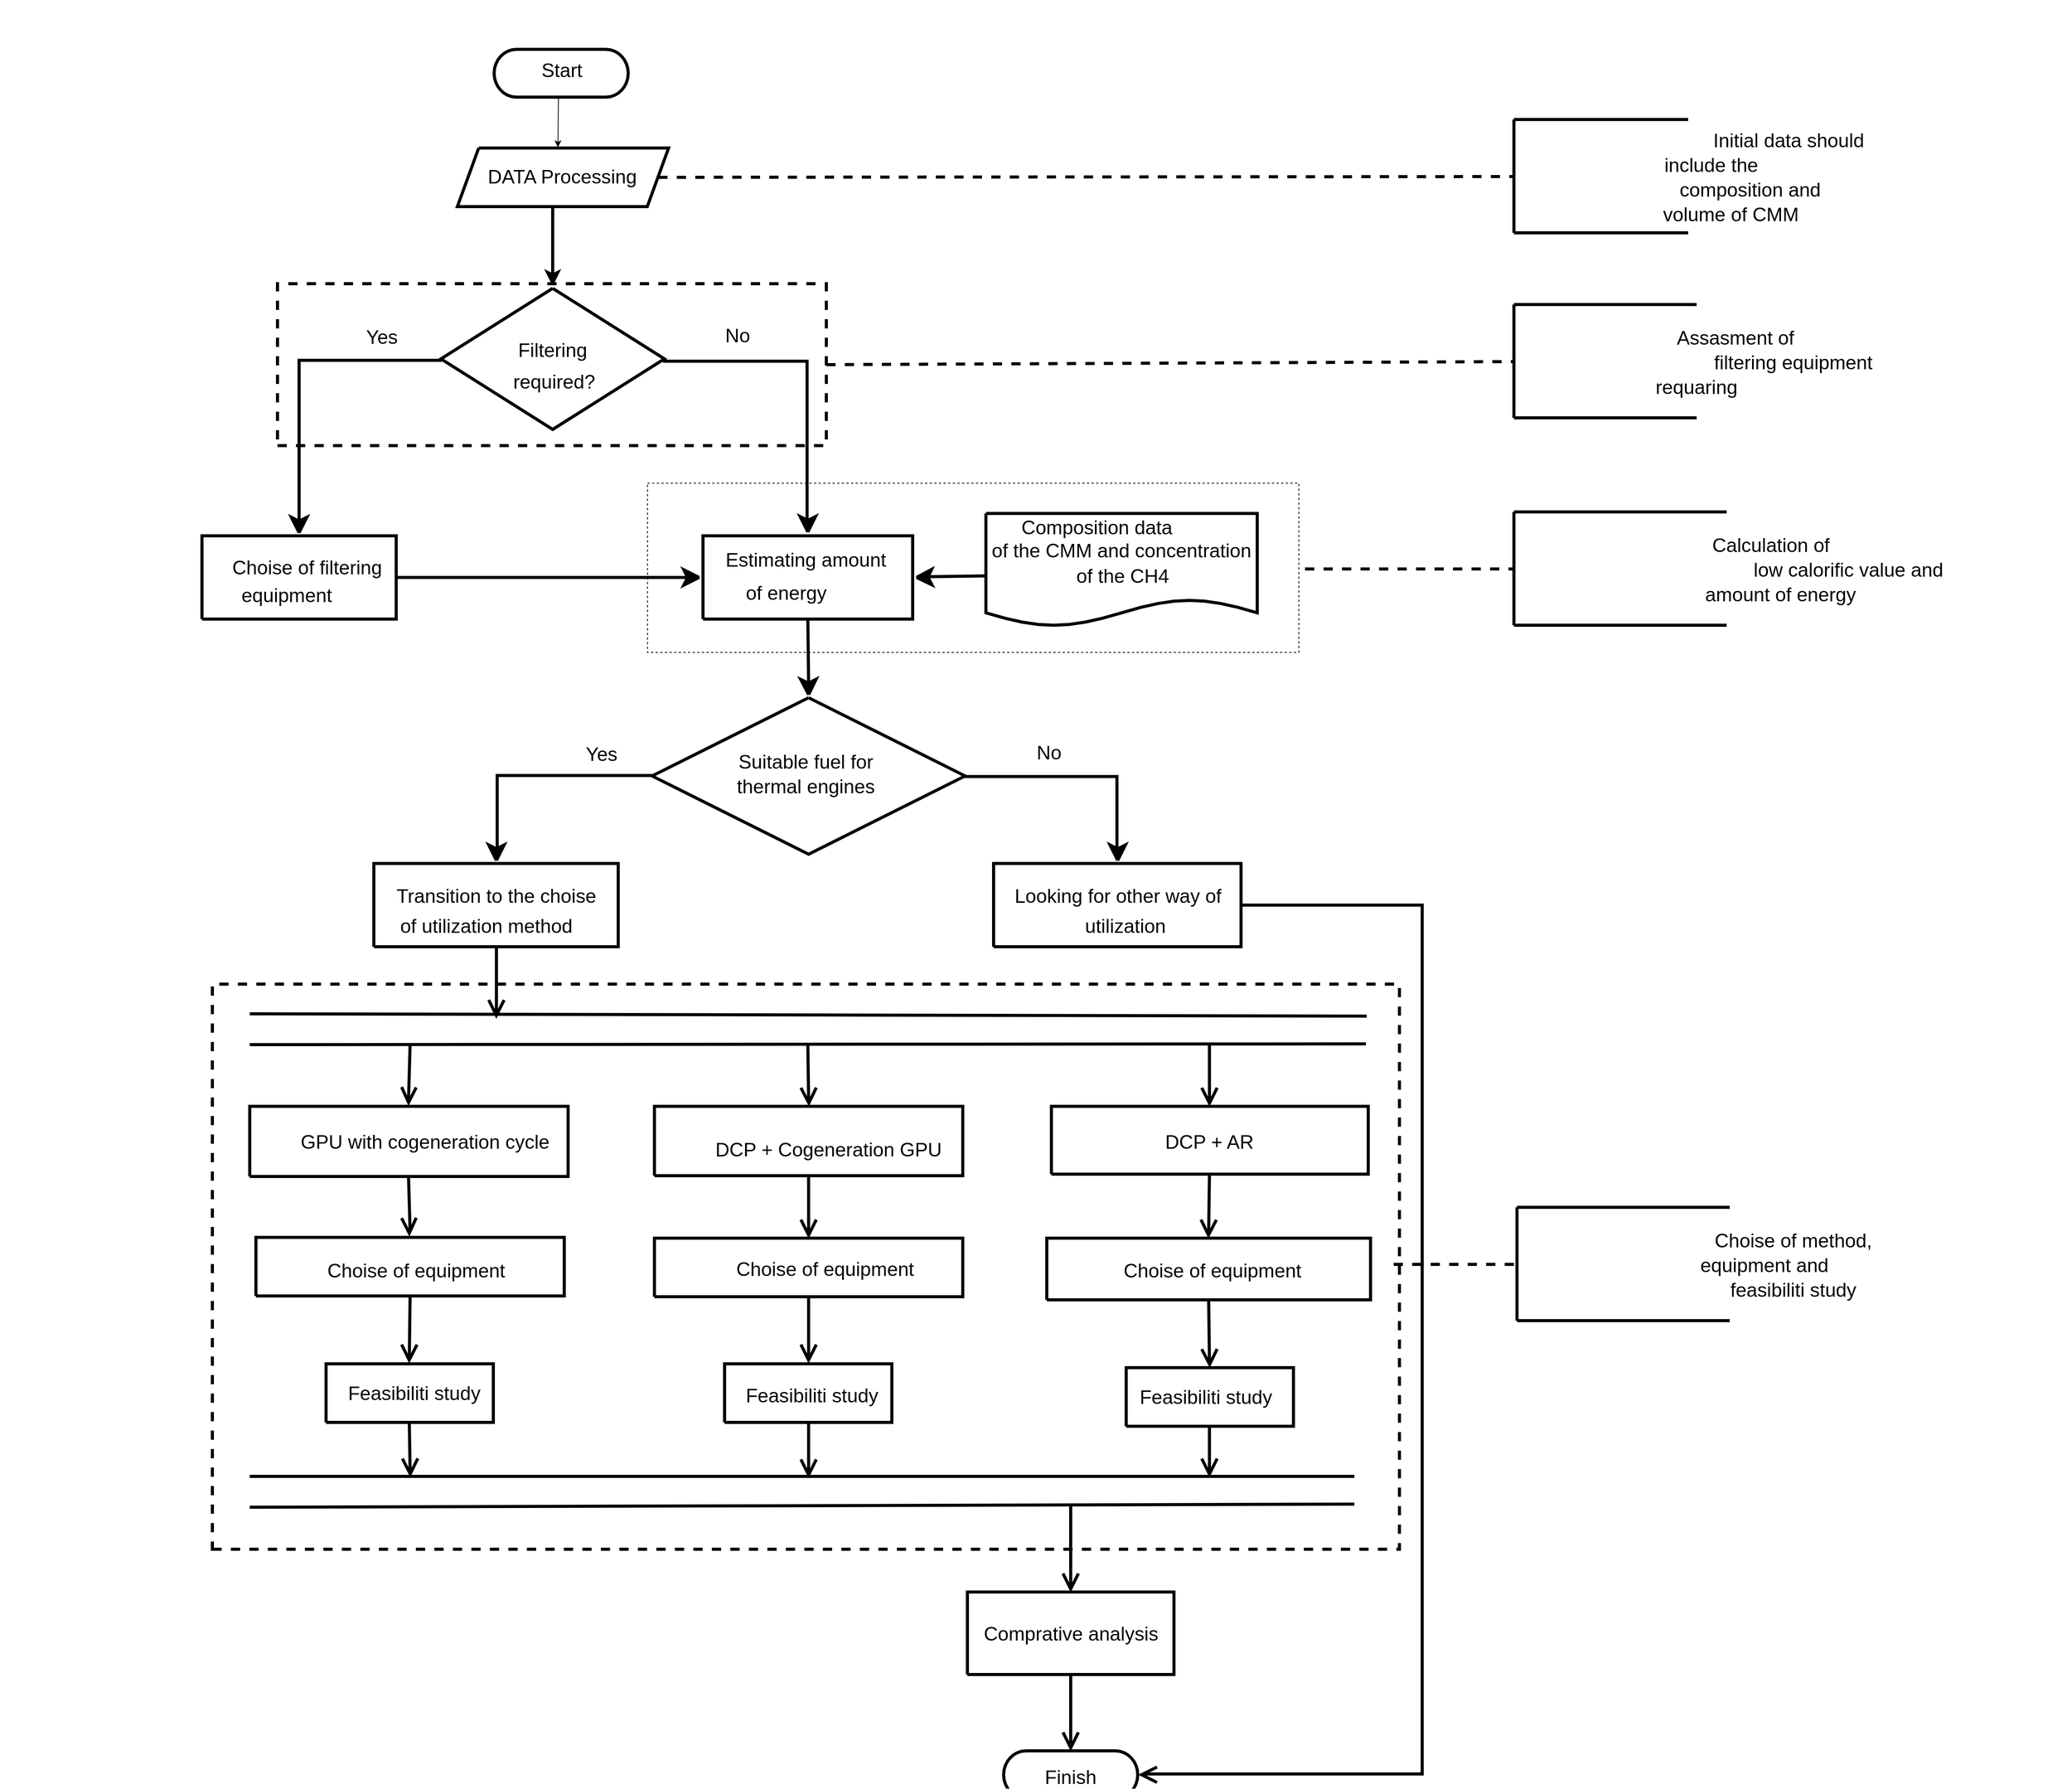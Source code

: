 <mxfile version="20.5.1" type="github">
  <diagram name="Page-1" id="Page-1">
    <mxGraphModel dx="1375" dy="694" grid="1" gridSize="10" guides="1" tooltips="1" connect="1" arrows="1" fold="1" page="1" pageScale="1" pageWidth="850" pageHeight="1100" math="0" shadow="0">
      <root>
        <mxCell id="0" />
        <mxCell id="1" parent="0" />
        <mxCell id="77" style="vsdxID=91;fillColor=#FFFFFF;gradientColor=none;shape=stencil(nZBLDoAgDERP0z3SIyDew0QUooIB/N1eSGM0Lli4m+m8tskAiqDbRQFnIXo3qt10UQPWwLmxWnkTkwKUgKJ3Xg3erbYjv7SZzGp2W75w0B7LG5yd5CpGviF0MvaF3uEvuID+BIvvi2gSTx3U5Dv7VpdGVDvKCw==);dashed=1;strokeColor=#000000;strokeWidth=4;spacingTop=-3;spacingBottom=-3;spacingLeft=-3;spacingRight=-3;points=[];labelBackgroundColor=none;rounded=0;html=1;whiteSpace=wrap;" parent="1" vertex="1">
          <mxGeometry x="436" y="690" width="712" height="210" as="geometry" />
        </mxCell>
        <mxCell id="140" style="vsdxID=179;fillColor=#FFFFFF;gradientColor=none;shape=stencil(UzV2Ls5ILEhVNTIoLinKz04tz0wpyVA1dlE1MsrMy0gtyiwBslSNXVWNndPyi1LTi/JL81Ig/IJEkEoQKze/DGRCBUSfAUiHkUElhGdoAOG7QZTmZOYhKYVJkqUYj1JjEz0LU9yKgQyE4yH+RpZD9yhQCBJIxq4A);strokeColor=#000000;strokeWidth=4;spacingTop=-3;spacingBottom=-3;spacingLeft=-3;spacingRight=-3;points=[];labelBackgroundColor=none;rounded=0;html=1;whiteSpace=wrap;" parent="1" vertex="1">
          <mxGeometry x="1561" y="1496" width="360" height="1127" as="geometry" />
        </mxCell>
        <mxCell id="142" style="vsdxID=181;fillColor=#FFFFFF;gradientColor=none;shape=stencil(nZBLDoAgDERP0z3SIyDew0QUooIB/N1eSGM0Lli4m+m8tskAiqDbRQFnIXo3qt10UQPWwLmxWnkTkwKUgKJ3Xg3erbYjv7SZzGp2W75w0B7LG5yd5CpGviF0MvaF3uEvuID+BIvvi2gSTx3U5Dv7VpdGVDvKCw==);dashed=1;strokeColor=#000000;strokeWidth=4;spacingTop=-3;spacingBottom=-3;spacingLeft=-3;spacingRight=-3;points=[];labelBackgroundColor=none;rounded=0;html=1;whiteSpace=wrap;" parent="1" vertex="1">
          <mxGeometry x="351.5" y="1598.5" width="1540" height="733" as="geometry" />
        </mxCell>
        <mxCell id="L_2v3AOTJTyac5hATxIp-189" value="" style="rounded=0;whiteSpace=wrap;html=1;dashed=1;fillColor=none;" vertex="1" parent="1">
          <mxGeometry x="916" y="948.75" width="845" height="219.5" as="geometry" />
        </mxCell>
        <mxCell id="3" value="&lt;div style=&quot;font-size: 1px&quot;&gt;&lt;/div&gt;" style="verticalAlign=middle;align=center;vsdxID=2;fillColor=none;gradientColor=none;strokeColor=none;spacingTop=-3;spacingBottom=-3;spacingLeft=-3;spacingRight=-3;points=[];labelBackgroundColor=none;rounded=0;html=1;whiteSpace=wrap;" parent="1" vertex="1">
          <mxGeometry x="794" y="361" width="1" height="25" as="geometry" />
        </mxCell>
        <mxCell id="7" value="&lt;div style=&quot;font-size: 1px&quot;&gt;&lt;/div&gt;" style="verticalAlign=middle;align=center;vsdxID=7;fillColor=none;gradientColor=none;strokeColor=none;spacingTop=-3;spacingBottom=-3;spacingLeft=-3;spacingRight=-3;points=[];labelBackgroundColor=none;rounded=0;html=1;whiteSpace=wrap;" parent="1" vertex="1">
          <mxGeometry x="767" y="391" width="1" height="25" as="geometry" />
        </mxCell>
        <mxCell id="8" style="vsdxID=8;fillColor=#ffffff;gradientColor=none;shape=stencil(jZA9DsMgDIVP47HImCFhTtN7RAopqBQiQv9uH5CHph2ibO/Zny37geoWO8wGCJec4s283JgtqDMQuWBNcrkoUD2oborJXFN8hJH9PFSyqnt81g1vnsM6QfhhJ5H9hVHvwgZttdDyON5o0dIPTnv4SaJAfZzfPbyI78OT857z2vb/AyolDlf1Kw==);strokeColor=#000000;spacingTop=-3;spacingBottom=-3;spacingLeft=-3;spacingRight=-3;points=[];labelBackgroundColor=none;rounded=0;html=1;whiteSpace=wrap;" parent="1" vertex="1">
          <mxGeometry x="697" y="438" width="274" height="76" as="geometry" />
        </mxCell>
        <mxCell id="9" style="vsdxID=9;fillColor=#FFFFFF;gradientColor=none;shape=stencil(jZA9DoMwDIVP47GRYw+QmdJ7IJE2UdsEhfTv9iTyUNoBsb1nf7bsB9zNbpgsEM45xat9+TE74CMQ+eBs8rko4B64O8dkLyk+wih+GipZ1T0+64a3zGGdIPyI0yj+JOjNhxXaGmX0frwxqqUfnLbwg0aFZj+/eXgR34clq3XvP5xSkmC5XwA=);strokeColor=#000000;strokeWidth=4;spacingTop=-3;spacingBottom=-3;spacingLeft=-3;spacingRight=-3;points=[];labelBackgroundColor=none;rounded=0;html=1;whiteSpace=wrap;" parent="1" vertex="1">
          <mxGeometry x="697" y="438" width="274" height="76" as="geometry" />
        </mxCell>
        <mxCell id="10" value="&lt;div style=&quot;font-size: 1px&quot;&gt;&lt;font style=&quot;font-size:25.15px;font-family:Arial;color:#000000;direction:ltr;letter-spacing:0px;line-height:120%;opacity:1&quot;&gt;DATA Processing&lt;br/&gt;&lt;/font&gt;&lt;/div&gt;" style="verticalAlign=middle;align=center;vsdxID=10;fillColor=none;gradientColor=none;strokeColor=none;spacingTop=-3;spacingBottom=-3;spacingLeft=-3;spacingRight=-3;points=[];labelBackgroundColor=none;rounded=0;html=1;whiteSpace=wrap;" parent="1" vertex="1">
          <mxGeometry x="617" y="538" width="377" height="25" as="geometry" />
        </mxCell>
        <mxCell id="144" style="vsdxID=11;edgeStyle=none;startArrow=none;endArrow=none;startSize=2;endSize=2;strokeWidth=4;strokeColor=#000000;spacingTop=-3;spacingBottom=-3;spacingLeft=-3;spacingRight=-3;verticalAlign=middle;html=1;labelBackgroundColor=none;rounded=0;" parent="1" edge="1">
          <mxGeometry relative="1" as="geometry">
            <mxPoint y="-1" as="offset" />
            <Array as="points" />
            <mxPoint x="793" y="590" as="sourcePoint" />
            <mxPoint x="793" y="677" as="targetPoint" />
          </mxGeometry>
        </mxCell>
        <mxCell id="11" style="vsdxID=12;fillColor=#000000;gradientColor=none;shape=stencil(fZDdDoIwDIWfppeSssHFrhHfg4ThGudGxkR5e7c0UfCHu3Par017QDaT6UYNAqcY/EXfqY8G5BGEIGd0oJgUyBZkM/igz8HfXM9+7DKZ1dXPecOD5zBPCFzYlcj+xKglt0IPlSqU2vA7NBZYblhR/4frL/pV+L187+ok3t8OZC2Hte5/ppNKnKxsnw==);strokeColor=#000000;spacingTop=-3;spacingBottom=-3;spacingLeft=-3;spacingRight=-3;points=[];labelBackgroundColor=none;rounded=0;html=1;whiteSpace=wrap;" parent="1" vertex="1">
          <mxGeometry x="793" y="672" width="20" height="20" as="geometry" />
        </mxCell>
        <mxCell id="13" value="&lt;div style=&quot;font-size: 1px&quot;&gt;&lt;/div&gt;" style="verticalAlign=middle;align=center;vsdxID=14;fillColor=none;gradientColor=none;strokeColor=none;spacingTop=-3;spacingBottom=-3;spacingLeft=-3;spacingRight=-3;points=[];labelBackgroundColor=none;rounded=0;html=1;whiteSpace=wrap;" parent="1" vertex="1">
          <mxGeometry x="1121" y="1040" width="1" height="25" as="geometry" />
        </mxCell>
        <mxCell id="14" style="vsdxID=15;fillColor=#ffffff;gradientColor=none;shape=stencil(nZTbDsIgDIafhtuGUcbheup7mDgdcW7LNk9v7wgaFWQL3rX0/yD0hxIshmrblYTRYezbY3k1u7EiuCKMmaYqezNOEcE1wWLf9uWhb8/NzuXd1iptdGovdoeb46glGL27LKMu3zhpbZoP6av4n1gpUDqu1ww0egQHinFCCciFR9DX0m+CgvAIqYDLOCFzTy5BqrhcaECedIBA4DzpErkEKpMalac5wUMnNMKzEz8JDJ3QEmweJUIn9NS7LE6wbyfY7NsLbVjYPQttWLhB6MJCk9JMSPhps9IpeP/8valrNzg+6/6kmJbclMH1Aw==);strokeColor=#000000;spacingTop=-3;spacingBottom=-3;spacingLeft=-3;spacingRight=-3;points=[];labelBackgroundColor=none;rounded=0;html=1;whiteSpace=wrap;" parent="1" vertex="1">
          <mxGeometry x="1355" y="843" width="352" height="145" as="geometry" />
        </mxCell>
        <mxCell id="17" value="&lt;div style=&quot;font-size: 1px&quot;&gt;&lt;font style=&quot;font-size:25.15px;font-family:Arial;color:#000000;direction:ltr;letter-spacing:0px;line-height:120%;opacity:1&quot;&gt;of the CMM and concentration&lt;br/&gt;&lt;/font&gt;&lt;/div&gt;" style="verticalAlign=middle;align=center;vsdxID=18;fillColor=none;gradientColor=none;strokeColor=none;spacingTop=-3;spacingBottom=-3;spacingLeft=-3;spacingRight=-3;points=[];labelBackgroundColor=none;rounded=0;html=1;whiteSpace=wrap;" parent="1" vertex="1">
          <mxGeometry x="1179" y="1023" width="704" height="25" as="geometry" />
        </mxCell>
        <mxCell id="145" style="vsdxID=20;edgeStyle=none;startArrow=none;endArrow=none;startSize=2;endSize=2;strokeWidth=4;strokeColor=#000000;spacingTop=-3;spacingBottom=-3;spacingLeft=-3;spacingRight=-3;verticalAlign=middle;html=1;labelBackgroundColor=none;rounded=0;" parent="1" edge="1">
          <mxGeometry relative="1" as="geometry">
            <mxPoint x="73" y="-1" as="offset" />
            <Array as="points" />
            <mxPoint x="1353" y="1069" as="sourcePoint" />
            <mxPoint x="1280" y="1070" as="targetPoint" />
          </mxGeometry>
        </mxCell>
        <mxCell id="18" value="&lt;div style=&quot;font-size: 1px&quot;&gt;&lt;font style=&quot;font-size:25.15px;font-family:Arial;color:#000000;direction:ltr;letter-spacing:0px;line-height:120%;opacity:1&quot;&gt;of the CH4&lt;br/&gt;&lt;/font&gt;&lt;/div&gt;" style="verticalAlign=middle;align=center;vsdxID=19;fillColor=none;gradientColor=none;strokeColor=none;spacingTop=-3;spacingBottom=-3;spacingLeft=-3;spacingRight=-3;points=[];labelBackgroundColor=none;rounded=0;html=1;whiteSpace=wrap;" parent="1" vertex="1">
          <mxGeometry x="1407" y="1056" width="251" height="25" as="geometry" />
        </mxCell>
        <mxCell id="19" style="vsdxID=21;fillColor=#000000;gradientColor=none;shape=stencil(hZDNDsIgEISfZq+EnybAudb3aFIqRISGYtW3F7JRW5PqbQbmY5cB0c62nwxwOucUz+bmhmxBHIBzF6xJLhcFogPRjjGZU4rXMKCf+pqs6hKX+sIdOVoJTh/oGEV/xKh3YRXVkii2iTeSSL0PyIYwtQG0IqLZB17j3+v8GfBz+SI+nx6d99jZ+v67pHKEBYvuCQ==);strokeColor=#000000;spacingTop=-3;spacingBottom=-3;spacingLeft=-3;spacingRight=-3;points=[];labelBackgroundColor=none;rounded=0;html=1;whiteSpace=wrap;" parent="1" vertex="1">
          <mxGeometry x="1265" y="1051" width="20" height="20" as="geometry" />
        </mxCell>
        <mxCell id="20" style="vsdxID=22;fillColor=#FFFFFF;gradientColor=none;shape=stencil(hZDBDsIgEES/Zq8E2CbAudb/aFIUokJDserfC9morUn1NgPz2GUA28n1owXJp5ziyd78kB3gDqT0wdnkc1GAHWB7iMkeU7yGgfzY12RVlzjXF+7E8UpI/iAnOPk9Rc8+LKJGMS1W8UYxZbYB1TChV4DRDJtt4DX+vc6fAT+XL+LzaeprefddUDmicrF7Ag==);strokeColor=#000000;strokeWidth=4;spacingTop=-3;spacingBottom=-3;spacingLeft=-3;spacingRight=-3;points=[];labelBackgroundColor=none;rounded=0;html=1;whiteSpace=wrap;" parent="1" vertex="1">
          <mxGeometry x="1265" y="1051" width="20" height="20" as="geometry" />
        </mxCell>
        <mxCell id="21" style="vsdxID=23;fillColor=#ffffff;gradientColor=none;shape=stencil(nZBLDoAgDERP0z3SI/i5h4kojQgG8Xd7IY3RuGDhbqbz2iYDWC66nRVIsQTvRrVTFzRgBVKS1cpTiAqwBix759Xg3Wo79nObyKQmt6ULB++JtCHFya4Q7BtGDdkXeoe/4Az6E8y+z6JRPHX0ZAy3+c6/9cURV4/1BQ==);strokeColor=#000000;spacingTop=-3;spacingBottom=-3;spacingLeft=-3;spacingRight=-3;points=[];labelBackgroundColor=none;rounded=0;html=1;whiteSpace=wrap;" parent="1" vertex="1">
          <mxGeometry x="988" y="1017" width="272" height="108" as="geometry" />
        </mxCell>
        <mxCell id="25" style="vsdxID=27;fillColor=#ffffff;gradientColor=none;shape=stencil(lVXZboMwEPwaP3ple/Gxz2n6H5FCCiqFiJAef1+QlTYy1hre7DCT9c7sIfBwa07XWhh1m8bhvf5qz1Mj8EUY0/ZNPbbTfBJ4FHi4DGP9Ng73/hzv19OCXE4fw+fyD9+RpxaGUT/xplW8v0Zo1/ZPUOfA+e1wr0BhAtegDMNA0DZhIBAyDAtECSOArRhGgCqJoStwDCMoqJIYxoDiGOaR5h8DFfuqmZHmgQTEaBUQMFHXMmZkArjZn7ArCUdQuV1CeQ/EMDJmBAvIMdaGk2ZflSkqcqD8rsKlAMRote4Mw3WG2g6V+JBj61ukW7lQyFcSoNmlqdQafBKkYJzUCCGJUqgOqe0q+UIJSu1WbVGo84WSjjWuk3IhCr2aS6QwEHJyFaZOzpTCaMs4XxifmeoqjOhMBRfWwI6VxELnw//Wu7RdF5fm8/d0S84/xQ2Lx18=);strokeColor=#000000;spacingTop=-3;spacingBottom=-3;spacingLeft=-3;spacingRight=-3;points=[];labelBackgroundColor=none;rounded=0;html=1;whiteSpace=wrap;" parent="1" vertex="1">
          <mxGeometry x="1407" y="2531" width="174" height="62" as="geometry" />
        </mxCell>
        <mxCell id="26" style="vsdxID=28;fillColor=#FFFFFF;gradientColor=none;shape=stencil(lVXbboMwDP2aPMZyYhKS5677j0plA22DitJd/n6gqFsVIhvekuJTx+cc24oO1/Z0aZTF6zQOb81Xd55aRU/K2q5vm7Gb5pOio6LDyzA2r+Nw68/pfjktkcvpY/hc/uE74XBBWPxJN4Pp/pxC37v+IdR78PX28BoBKQs3gJZBEBiXIQgiMQgHMWaIAK5iEAGqLIepwDOIgFBlOawF5BD2XuYfgpB91YzI66AIkeEqEFDGrmPEKCTwsz5hVxE+QuV3EVXXEBlEQYzggDjEWvBo2FcVTBU9YL3LuDFAZLhad4blOgO3h2q607H1LdqvVBDq1RHI7uJUGwN1lkQQThuCkGUR3KGNWxUvWFAbv2oLwecLJB9rXCeVUgi9WipEGAgluoSpUxJFGG0F5YXxWXCXMKILDhbWALuS5sP/Kktb8PFbvvbmn9LKpOMv);strokeColor=#000000;strokeWidth=4;spacingTop=-3;spacingBottom=-3;spacingLeft=-3;spacingRight=-3;points=[];labelBackgroundColor=none;rounded=0;html=1;whiteSpace=wrap;" parent="1" vertex="1">
          <mxGeometry x="1407" y="2531" width="174" height="62" as="geometry" />
        </mxCell>
        <mxCell id="27" value="&lt;div style=&quot;font-size: 1px&quot;&gt;&lt;font style=&quot;font-size:25.15px;font-family:Arial;color:#000000;direction:ltr;letter-spacing:0px;line-height:120%;opacity:1&quot;&gt;Finish&lt;br/&gt;&lt;/font&gt;&lt;/div&gt;" style="verticalAlign=middle;align=center;vsdxID=29;fillColor=none;gradientColor=none;strokeColor=none;spacingTop=-3;spacingBottom=-3;spacingLeft=-3;spacingRight=-3;points=[];labelBackgroundColor=none;rounded=0;html=1;whiteSpace=wrap;" parent="1" vertex="1">
          <mxGeometry x="1390" y="2614" width="150" height="25" as="geometry" />
        </mxCell>
        <mxCell id="28" value="&lt;div style=&quot;font-size: 1px&quot;&gt;&lt;/div&gt;" style="verticalAlign=middle;align=center;vsdxID=30;fillColor=none;gradientColor=none;strokeColor=none;spacingTop=-3;spacingBottom=-3;spacingLeft=-3;spacingRight=-3;points=[];labelBackgroundColor=none;rounded=0;html=1;whiteSpace=wrap;" parent="1" vertex="1">
          <mxGeometry x="1378" y="524" width="1" height="25" as="geometry" />
        </mxCell>
        <mxCell id="29" style="vsdxID=31;fillColor=#ffffff;gradientColor=none;shape=stencil(UzV2Ls5ILEhVNTIoLinKz04tz0wpyVA1dlE1MsrMy0gtyiwBslSNXVWNndPyi1LTi/JL81Ig/IJEkEoQKze/DGRCBUSfAUiHkUElhGdoAOG7QZTmZOYhKTVFU2uKRy2qUiN8xuqSby6ac4EMhDfTMnNyIKGELI8eLEAhSJAauwIA);strokeColor=#000000;spacingTop=-3;spacingBottom=-3;spacingLeft=-3;spacingRight=-3;points=[];labelBackgroundColor=none;rounded=0;html=1;whiteSpace=wrap;" parent="1" vertex="1">
          <mxGeometry x="793" y="513" width="290" height="183" as="geometry" />
        </mxCell>
        <mxCell id="30" style="vsdxID=32;fillColor=#FFFFFF;gradientColor=none;shape=stencil(UzV2Ls5ILEhVNTIoLinKz04tz0wpyVA1dlE1MsrMy0gtyiwBslSNXVWNndPyi1LTi/JL81Ig/IJEkEoQKze/DGRCBUSfAUiHkUElhGdoAOG7QZTmZOYhKTVFU2uKRy2qUiN8xuqSby6ac4EMhDchIYQshx4kQCFIcBq7AgA=);strokeColor=#000000;strokeWidth=4;spacingTop=-3;spacingBottom=-3;spacingLeft=-3;spacingRight=-3;points=[];labelBackgroundColor=none;rounded=0;html=1;whiteSpace=wrap;" parent="1" vertex="1">
          <mxGeometry x="793" y="513" width="290" height="183" as="geometry" />
        </mxCell>
        <mxCell id="31" value="&lt;div style=&quot;font-size: 1px&quot;&gt;&lt;font style=&quot;font-size:25.15px;font-family:Arial;color:#000000;direction:ltr;letter-spacing:0px;line-height:120%;opacity:1&quot;&gt;Filtering&lt;br/&gt;&lt;/font&gt;&lt;/div&gt;" style="verticalAlign=middle;align=center;vsdxID=33;fillColor=none;gradientColor=none;strokeColor=none;spacingTop=-3;spacingBottom=-3;spacingLeft=-3;spacingRight=-3;points=[];labelBackgroundColor=none;rounded=0;html=1;whiteSpace=wrap;" parent="1" vertex="1">
          <mxGeometry x="679.5" y="763" width="226" height="25" as="geometry" />
        </mxCell>
        <mxCell id="32" value="&lt;div style=&quot;font-size: 1px&quot;&gt;&lt;font style=&quot;font-size:25.15px;font-family:Arial;color:#000000;direction:ltr;letter-spacing:0px;line-height:120%;opacity:1&quot;&gt;required?&lt;br/&gt;&lt;/font&gt;&lt;/div&gt;" style="verticalAlign=middle;align=center;vsdxID=34;fillColor=none;gradientColor=none;strokeColor=none;spacingTop=-3;spacingBottom=-3;spacingLeft=-3;spacingRight=-3;points=[];labelBackgroundColor=none;rounded=0;html=1;whiteSpace=wrap;" parent="1" vertex="1">
          <mxGeometry x="682" y="804" width="226" height="25" as="geometry" />
        </mxCell>
        <mxCell id="33" value="&lt;div style=&quot;font-size: 1px&quot;&gt;&lt;/div&gt;" style="verticalAlign=middle;align=center;vsdxID=35;fillColor=none;gradientColor=none;strokeColor=none;spacingTop=-3;spacingBottom=-3;spacingLeft=-3;spacingRight=-3;points=[];labelBackgroundColor=none;rounded=0;html=1;whiteSpace=wrap;" parent="1" vertex="1">
          <mxGeometry x="793" y="763" width="1" height="25" as="geometry" />
        </mxCell>
        <mxCell id="34" style="vsdxID=36;fillColor=#FFFFFF;gradientColor=none;shape=stencil(UzV2Ls5ILEhVNTIoLinKz04tz0wpyVA1dlE1MsrMy0gtyiwBslSNXVWNndPyi1LTi/JL81Ig/IJEkEoQKze/DGRCBUSfAUiHkUElhGdoAOG7QZTmZObhUWqoZ2SIWzXMKHLVG6E6BchAeAHie2Q5dO8ChSBBZewKAA==);strokeColor=#000000;strokeWidth=4;spacingTop=-3;spacingBottom=-3;spacingLeft=-3;spacingRight=-3;points=[];labelBackgroundColor=none;rounded=0;html=1;whiteSpace=wrap;" parent="1" vertex="1">
          <mxGeometry x="938" y="579" width="185" height="209" as="geometry" />
        </mxCell>
        <mxCell id="35" style="vsdxID=37;fillColor=#000000;gradientColor=none;shape=stencil(UzV2Ls5ILEhVNTIoLinKz04tz0wpyVA1dlE1MsrMy0gtyiwBslSNXVWNndPyi1LTi/JL81Ig/IJEkEoQKze/DGRCBUSfAUiHkUElhGdoAOG7QZTmZOYhKdU1RVWMRymqQiNT3CrJNRPNpUAGwodpmTk5kABClkcPEaAQJDSNXQE=);strokeColor=#000000;spacingTop=-3;spacingBottom=-3;spacingLeft=-3;spacingRight=-3;points=[];labelBackgroundColor=none;rounded=0;html=1;whiteSpace=wrap;" parent="1" vertex="1">
          <mxGeometry x="1124" y="992" width="20" height="20" as="geometry" />
        </mxCell>
        <mxCell id="36" style="vsdxID=38;fillColor=#FFFFFF;gradientColor=none;shape=stencil(UzV2Ls5ILEhVNTIoLinKz04tz0wpyVA1dlE1MsrMy0gtyiwBslSNXVWNndPyi1LTi/JL81Ig/IJEkEoQKze/DGRCBUSfAUiHkUElhGdoAOG7QZTmZOYhKdU1RVWMRymqQiNT3CrJNRPNpUAGwoeQwEGWQw8NoBAkJI1dAQ==);strokeColor=#000000;strokeWidth=4;spacingTop=-3;spacingBottom=-3;spacingLeft=-3;spacingRight=-3;points=[];labelBackgroundColor=none;rounded=0;html=1;whiteSpace=wrap;" parent="1" vertex="1">
          <mxGeometry x="1124" y="992" width="20" height="20" as="geometry" />
        </mxCell>
        <mxCell id="37" style="vsdxID=39;fillColor=#FFFFFF;gradientColor=none;shape=stencil(UzV2Ls5ILEhVNTIoLinKz04tz0wpyVA1dlE1MsrMy0gtyiwBslSNXVWNndPyi1LTi/JL81Ig/IJEkEoQKze/DGRCBUSfAUiHkUElhGdoAOG7QZTmZObhU6pnZopbtS7MLLI1GKE6BshAeALif2Q5dA8DhSCBZewKAA==);strokeColor=#000000;strokeWidth=4;spacingTop=-3;spacingBottom=-3;spacingLeft=-3;spacingRight=-3;points=[];labelBackgroundColor=none;rounded=0;html=1;whiteSpace=wrap;" parent="1" vertex="1">
          <mxGeometry x="647" y="579" width="183" height="209" as="geometry" />
        </mxCell>
        <mxCell id="38" style="vsdxID=40;fillColor=#000000;gradientColor=none;shape=stencil(UzV2Ls5ILEhVNTIoLinKz04tz0wpyVA1dlE1MsrMy0gtyiwBslSNXVWNndPyi1LTi/JL81Ig/IJEkEoQKze/DGRCBUSfAUiHkUElhGdoAOG7QZTmZOYhKdU1RVWMRymqQiNT3CrJNRPNpUAGwodpmTk5kABClkcPEaAQJDSNXQE=);strokeColor=#000000;spacingTop=-3;spacingBottom=-3;spacingLeft=-3;spacingRight=-3;points=[];labelBackgroundColor=none;rounded=0;html=1;whiteSpace=wrap;" parent="1" vertex="1">
          <mxGeometry x="464" y="993" width="20" height="20" as="geometry" />
        </mxCell>
        <mxCell id="39" style="vsdxID=41;fillColor=#FFFFFF;gradientColor=none;shape=stencil(UzV2Ls5ILEhVNTIoLinKz04tz0wpyVA1dlE1MsrMy0gtyiwBslSNXVWNndPyi1LTi/JL81Ig/IJEkEoQKze/DGRCBUSfAUiHkUElhGdoAOG7QZTmZOYhKdU1RVWMRymqQiNT3CrJNRPNpUAGwoeQwEGWQw8NoBAkJI1dAQ==);strokeColor=#000000;strokeWidth=4;spacingTop=-3;spacingBottom=-3;spacingLeft=-3;spacingRight=-3;points=[];labelBackgroundColor=none;rounded=0;html=1;whiteSpace=wrap;" parent="1" vertex="1">
          <mxGeometry x="464" y="993" width="20" height="20" as="geometry" />
        </mxCell>
        <mxCell id="40" style="vsdxID=42;fillColor=#ffffff;gradientColor=none;shape=stencil(nZBLDoAgDERP0z3SI/i5h4kojQgG8Xd7IY3RuGDhbqbz2iYDWC66nRVIsQTvRrVTFzRgBVKS1cpTiAqwBix759Xg3Wo79nObyKQmt6ULB++JtCHFya4Q7BtGDdkXeoe/4Az6E8y+z6JRPHX0ZAy3+c6/9cURV4/1BQ==);strokeColor=#000000;spacingTop=-3;spacingBottom=-3;spacingLeft=-3;spacingRight=-3;points=[];labelBackgroundColor=none;rounded=0;html=1;whiteSpace=wrap;" parent="1" vertex="1">
          <mxGeometry x="338" y="1017" width="252" height="108" as="geometry" />
        </mxCell>
        <mxCell id="41" style="vsdxID=43;fillColor=#FFFFFF;gradientColor=none;shape=stencil(nZBLDoAgDERP0z3SIyDew0QUooIB/N1eSGM0Lli4m+m8tskAiqDbRQFnIXo3qt10UQPWwLmxWnkTkwKUgKJ3Xg3erbYjv7SZzGp2W75w0B7LG5yd5CpGviF0MvaF3uEvuID+BIvvi2gSTx3U5Dv7VpdGVDvKCw==);strokeColor=#000000;strokeWidth=4;spacingTop=-3;spacingBottom=-3;spacingLeft=-3;spacingRight=-3;points=[];labelBackgroundColor=none;rounded=0;html=1;whiteSpace=wrap;" parent="1" vertex="1">
          <mxGeometry x="338" y="1017" width="252" height="108" as="geometry" />
        </mxCell>
        <mxCell id="42" value="&lt;div style=&quot;font-size: 1px&quot;&gt;&lt;font style=&quot;font-size:25.15px;font-family:Arial;color:#000000;direction:ltr;letter-spacing:0px;line-height:120%;opacity:1&quot;&gt;Choise of filtering &lt;br/&gt;&lt;/font&gt;&lt;/div&gt;" style="verticalAlign=middle;align=center;vsdxID=44;fillColor=none;gradientColor=none;strokeColor=none;spacingTop=-3;spacingBottom=-3;spacingLeft=-3;spacingRight=-3;points=[];labelBackgroundColor=none;rounded=0;html=1;whiteSpace=wrap;" parent="1" vertex="1">
          <mxGeometry x="222.5" y="1045" width="503" height="25" as="geometry" />
        </mxCell>
        <mxCell id="43" value="&lt;div style=&quot;font-size: 1px&quot;&gt;&lt;font style=&quot;font-size:25.15px;font-family:Arial;color:#000000;direction:ltr;letter-spacing:0px;line-height:120%;opacity:1&quot;&gt;equipment&lt;br/&gt;&lt;/font&gt;&lt;/div&gt;" style="verticalAlign=middle;align=center;vsdxID=45;fillColor=none;gradientColor=none;strokeColor=none;spacingTop=-3;spacingBottom=-3;spacingLeft=-3;spacingRight=-3;points=[];labelBackgroundColor=none;rounded=0;html=1;whiteSpace=wrap;" parent="1" vertex="1">
          <mxGeometry x="335" y="1081" width="226" height="25" as="geometry" />
        </mxCell>
        <mxCell id="44" value="&lt;div style=&quot;font-size: 1px&quot;&gt;&lt;font style=&quot;font-size:25.15px;font-family:Arial;color:#000000;direction:ltr;letter-spacing:0px;line-height:120%;opacity:1&quot;&gt;Yes&lt;br/&gt;&lt;/font&gt;&lt;/div&gt;" style="verticalAlign=middle;align=center;vsdxID=46;fillColor=none;gradientColor=none;strokeColor=none;spacingTop=-3;spacingBottom=-3;spacingLeft=-3;spacingRight=-3;points=[];labelBackgroundColor=none;rounded=0;html=1;whiteSpace=wrap;" parent="1" vertex="1">
          <mxGeometry x="534" y="746" width="75" height="25" as="geometry" />
        </mxCell>
        <mxCell id="45" value="&lt;div style=&quot;font-size: 1px&quot;&gt;&lt;font style=&quot;font-size:25.15px;font-family:Arial;color:#000000;direction:ltr;letter-spacing:0px;line-height:120%;opacity:1&quot;&gt;No&lt;br/&gt;&lt;/font&gt;&lt;/div&gt;" style="verticalAlign=middle;align=center;vsdxID=47;fillColor=none;gradientColor=none;strokeColor=none;spacingTop=-3;spacingBottom=-3;spacingLeft=-3;spacingRight=-3;points=[];labelBackgroundColor=none;rounded=0;html=1;whiteSpace=wrap;" parent="1" vertex="1">
          <mxGeometry x="1008" y="744" width="50" height="25" as="geometry" />
        </mxCell>
        <mxCell id="146" style="vsdxID=48;edgeStyle=none;startArrow=none;endArrow=none;startSize=2;endSize=2;strokeWidth=4;strokeColor=#000000;spacingTop=-3;spacingBottom=-3;spacingLeft=-3;spacingRight=-3;verticalAlign=middle;html=1;labelBackgroundColor=none;rounded=0;" parent="1" edge="1">
          <mxGeometry relative="1" as="geometry">
            <mxPoint as="offset" />
            <Array as="points" />
            <mxPoint x="590" y="1071" as="sourcePoint" />
            <mxPoint x="968" y="1071" as="targetPoint" />
          </mxGeometry>
        </mxCell>
        <mxCell id="46" style="vsdxID=49;fillColor=#000000;gradientColor=none;shape=stencil(fZDNDoMgEISfZo8lK9gfzta+h4lYSCkYxNq+fSEbU+uB2wzMxy4Dopl0NyrgOMXgH2oxfdQgrsC5cVoFE5MC0YJoBh/UPfjZ9eTHLiezevpXfuFNHGaC44dcheRvFLXGbaIHKZn8jx+RVQXgXDN52g9geCkg6wYrUJ5Q3D6J368HYy2Vtr3ft5SOqGHRfgE=);strokeColor=#000000;spacingTop=-3;spacingBottom=-3;spacingLeft=-3;spacingRight=-3;points=[];labelBackgroundColor=none;rounded=0;html=1;whiteSpace=wrap;" parent="1" vertex="1">
          <mxGeometry x="983" y="1051" width="20" height="20" as="geometry" />
        </mxCell>
        <mxCell id="47" style="vsdxID=50;fillColor=#FFFFFF;gradientColor=none;shape=stencil(fZDNDsIgEISfZo+SLVt/ONf6Hk2KQlRoKLX69kI2jbUHbjMwH7sMUDOabtAgcYzB3/Vs+2iAziCldUYHG5MCaoGaqw/6FvzkevZDl5NZPf0rv/BmDjMh8cOuQvYXjj6sW0V3Sgn1H9+jqArAsRbqsB0g8FRAlg0WoDyhuH0Sv19zYeu7bUPpiNul9gs=);strokeColor=#000000;strokeWidth=4;spacingTop=-3;spacingBottom=-3;spacingLeft=-3;spacingRight=-3;points=[];labelBackgroundColor=none;rounded=0;html=1;whiteSpace=wrap;" parent="1" vertex="1">
          <mxGeometry x="983" y="1051" width="20" height="20" as="geometry" />
        </mxCell>
        <mxCell id="48" value="&lt;div style=&quot;font-size: 1px&quot;&gt;&lt;/div&gt;" style="verticalAlign=middle;align=center;vsdxID=51;fillColor=none;gradientColor=none;strokeColor=none;spacingTop=-3;spacingBottom=-3;spacingLeft=-3;spacingRight=-3;points=[];labelBackgroundColor=none;rounded=0;html=1;whiteSpace=wrap;" parent="1" vertex="1">
          <mxGeometry x="1531" y="1040" width="1" height="25" as="geometry" />
        </mxCell>
        <mxCell id="49" value="&lt;div style=&quot;font-size: 1px&quot;&gt;&lt;/div&gt;" style="verticalAlign=middle;align=center;vsdxID=52;fillColor=none;gradientColor=none;strokeColor=none;spacingTop=-3;spacingBottom=-3;spacingLeft=-3;spacingRight=-3;points=[];labelBackgroundColor=none;rounded=0;html=1;whiteSpace=wrap;" parent="1" vertex="1">
          <mxGeometry x="1124" y="1046" width="1" height="25" as="geometry" />
        </mxCell>
        <mxCell id="50" value="&lt;div style=&quot;font-size: 1px&quot;&gt;&lt;/div&gt;" style="verticalAlign=middle;align=center;vsdxID=53;fillColor=none;gradientColor=none;strokeColor=none;spacingTop=-3;spacingBottom=-3;spacingLeft=-3;spacingRight=-3;points=[];labelBackgroundColor=none;rounded=0;html=1;whiteSpace=wrap;" parent="1" vertex="1">
          <mxGeometry x="76" y="2507" width="1" height="25" as="geometry" />
        </mxCell>
        <mxCell id="51" style="vsdxID=54;fillColor=#FFFFFF;gradientColor=none;shape=stencil(UzV2Ls5ILEhVNTIoLinKz04tz0wpyVA1dlE1MsrMy0gtyiwBslSNXVWNndPyi1LTi/JL81Ig/IJEkEoQKze/DGRCBUSfAUiHkUElhGdoAOG7QZTmZObhU6pnbIRbNcwoctUboToFyEB4AeJ7ZDl07wKFIEFl7AoA);strokeColor=#000000;strokeWidth=4;spacingTop=-3;spacingBottom=-3;spacingLeft=-3;spacingRight=-3;points=[];labelBackgroundColor=none;rounded=0;html=1;whiteSpace=wrap;" parent="1" vertex="1">
          <mxGeometry x="1328" y="1235" width="197" height="94" as="geometry" />
        </mxCell>
        <mxCell id="52" style="vsdxID=55;fillColor=#000000;gradientColor=none;shape=stencil(UzV2Ls5ILEhVNTIoLinKz04tz0wpyVA1dlE1MsrMy0gtyiwBslSNXVWNndPyi1LTi/JL81Ig/IJEkEoQKze/DGRCBUSfAUiHkUElhGdoAOG7QZTmZOYhKdU1RVWMRymqQiNT3CrJNRPNpUAGwodpmTk5kABClkcPEaAQJDSNXQE=);strokeColor=#000000;spacingTop=-3;spacingBottom=-3;spacingLeft=-3;spacingRight=-3;points=[];labelBackgroundColor=none;rounded=0;html=1;whiteSpace=wrap;" parent="1" vertex="1">
          <mxGeometry x="1526" y="1418" width="20" height="20" as="geometry" />
        </mxCell>
        <mxCell id="53" style="vsdxID=56;fillColor=#FFFFFF;gradientColor=none;shape=stencil(UzV2Ls5ILEhVNTIoLinKz04tz0wpyVA1dlE1MsrMy0gtyiwBslSNXVWNndPyi1LTi/JL81Ig/IJEkEoQKze/DGRCBUSfAUiHkUElhGdoAOG7QZTmZOYhKdU1RVWMRymqQiNT3CrJNRPNpUAGwoeQwEGWQw8NoBAkJI1dAQ==);strokeColor=#000000;strokeWidth=4;spacingTop=-3;spacingBottom=-3;spacingLeft=-3;spacingRight=-3;points=[];labelBackgroundColor=none;rounded=0;html=1;whiteSpace=wrap;" parent="1" vertex="1">
          <mxGeometry x="1526" y="1418" width="20" height="20" as="geometry" />
        </mxCell>
        <mxCell id="54" value="&lt;div style=&quot;font-size: 1px&quot;&gt;&lt;font style=&quot;font-size:25.15px;font-family:Arial;color:#000000;direction:ltr;letter-spacing:0px;line-height:120%;opacity:1&quot;&gt;No&lt;br/&gt;&lt;/font&gt;&lt;/div&gt;" style="verticalAlign=middle;align=center;vsdxID=57;fillColor=none;gradientColor=none;strokeColor=none;spacingTop=-3;spacingBottom=-3;spacingLeft=-3;spacingRight=-3;points=[];labelBackgroundColor=none;rounded=0;html=1;whiteSpace=wrap;" parent="1" vertex="1">
          <mxGeometry x="1412" y="1285" width="50" height="25" as="geometry" />
        </mxCell>
        <mxCell id="55" style="vsdxID=58;fillColor=#ffffff;gradientColor=none;shape=stencil(nZBLDoAgDERP0z3SI/i5h4kojQgG8Xd7IY3RuGDhbqbz2iYDWC66nRVIsQTvRrVTFzRgBVKS1cpTiAqwBix759Xg3Wo79nObyKQmt6ULB++JtCHFya4Q7BtGDdkXeoe/4Az6E8y+z6JRPHX0ZAy3+c6/9cURV4/1BQ==);strokeColor=#000000;spacingTop=-3;spacingBottom=-3;spacingLeft=-3;spacingRight=-3;points=[];labelBackgroundColor=none;rounded=0;html=1;whiteSpace=wrap;" parent="1" vertex="1">
          <mxGeometry x="1365" y="1442" width="321" height="108" as="geometry" />
        </mxCell>
        <mxCell id="56" style="vsdxID=59;fillColor=#FFFFFF;gradientColor=none;shape=stencil(nZBLDoAgDERP0z3SIyDew0QUooIB/N1eSGM0Lli4m+m8tskAiqDbRQFnIXo3qt10UQPWwLmxWnkTkwKUgKJ3Xg3erbYjv7SZzGp2W75w0B7LG5yd5CpGviF0MvaF3uEvuID+BIvvi2gSTx3U5Dv7VpdGVDvKCw==);strokeColor=#000000;strokeWidth=4;spacingTop=-3;spacingBottom=-3;spacingLeft=-3;spacingRight=-3;points=[];labelBackgroundColor=none;rounded=0;html=1;whiteSpace=wrap;" parent="1" vertex="1">
          <mxGeometry x="1365" y="1442" width="321" height="108" as="geometry" />
        </mxCell>
        <mxCell id="57" value="&lt;div style=&quot;font-size: 1px&quot;&gt;&lt;font style=&quot;font-size:25.15px;font-family:Arial;color:#000000;direction:ltr;letter-spacing:0px;line-height:120%;opacity:1&quot;&gt;Looking for other way of&lt;br/&gt;&lt;/font&gt;&lt;/div&gt;" style="verticalAlign=middle;align=center;vsdxID=60;fillColor=none;gradientColor=none;strokeColor=none;spacingTop=-3;spacingBottom=-3;spacingLeft=-3;spacingRight=-3;points=[];labelBackgroundColor=none;rounded=0;html=1;whiteSpace=wrap;" parent="1" vertex="1">
          <mxGeometry x="1225" y="1471" width="603" height="25" as="geometry" />
        </mxCell>
        <mxCell id="58" value="&lt;div style=&quot;font-size: 1px&quot;&gt;&lt;font style=&quot;font-size:25.15px;font-family:Arial;color:#000000;direction:ltr;letter-spacing:0px;line-height:120%;opacity:1&quot;&gt;utilization&lt;br/&gt;&lt;/font&gt;&lt;/div&gt;" style="verticalAlign=middle;align=center;vsdxID=61;fillColor=none;gradientColor=none;strokeColor=none;spacingTop=-3;spacingBottom=-3;spacingLeft=-3;spacingRight=-3;points=[];labelBackgroundColor=none;rounded=0;html=1;whiteSpace=wrap;" parent="1" vertex="1">
          <mxGeometry x="1398" y="1510" width="276" height="25" as="geometry" />
        </mxCell>
        <mxCell id="59" style="vsdxID=62;fillColor=#FFFFFF;gradientColor=none;shape=stencil(UzV2Ls5ILEhVNTIoLinKz04tz0wpyVA1dlE1MsrMy0gtyiwBslSNXVWNndPyi1LTi/JL81Ig/IJEkEoQKze/DGRCBUSfAUiHkUElhGdoAOG7QZTmZObhVGppoWdhgluxLswoctUbYmgAMhC+gAQAshy6j4FCkNAydgUA);strokeColor=#000000;strokeWidth=4;spacingTop=-3;spacingBottom=-3;spacingLeft=-3;spacingRight=-3;points=[];labelBackgroundColor=none;rounded=0;html=1;whiteSpace=wrap;" parent="1" vertex="1">
          <mxGeometry x="922" y="1234" width="201" height="95" as="geometry" />
        </mxCell>
        <mxCell id="60" style="vsdxID=63;fillColor=#000000;gradientColor=none;shape=stencil(UzV2Ls5ILEhVNTIoLinKz04tz0wpyVA1dlE1MsrMy0gtyiwBslSNXVWNndPyi1LTi/JL81Ig/IJEkEoQKze/DGRCBUSfAUiHkUElhGdoAOG7QZTmZOYhKdU1RVWMRymqQiNT3CrJNRPNpUAGwodpmTk5kABClkcPEaAQJDSNXQE=);strokeColor=#000000;spacingTop=-3;spacingBottom=-3;spacingLeft=-3;spacingRight=-3;points=[];labelBackgroundColor=none;rounded=0;html=1;whiteSpace=wrap;" parent="1" vertex="1">
          <mxGeometry x="720" y="1418" width="20" height="20" as="geometry" />
        </mxCell>
        <mxCell id="61" style="vsdxID=64;fillColor=#FFFFFF;gradientColor=none;shape=stencil(UzV2Ls5ILEhVNTIoLinKz04tz0wpyVA1dlE1MsrMy0gtyiwBslSNXVWNndPyi1LTi/JL81Ig/IJEkEoQKze/DGRCBUSfAUiHkUElhGdoAOG7QZTmZOYhKdU1RVWMRymqQiNT3CrJNRPNpUAGwoeQwEGWQw8NoBAkJI1dAQ==);strokeColor=#000000;strokeWidth=4;spacingTop=-3;spacingBottom=-3;spacingLeft=-3;spacingRight=-3;points=[];labelBackgroundColor=none;rounded=0;html=1;whiteSpace=wrap;" parent="1" vertex="1">
          <mxGeometry x="720" y="1418" width="20" height="20" as="geometry" />
        </mxCell>
        <mxCell id="62" value="&lt;div style=&quot;font-size: 1px&quot;&gt;&lt;font style=&quot;font-size:25.15px;font-family:Arial;color:#000000;direction:ltr;letter-spacing:0px;line-height:120%;opacity:1&quot;&gt;Yes&lt;br/&gt;&lt;/font&gt;&lt;/div&gt;" style="verticalAlign=middle;align=center;vsdxID=65;fillColor=none;gradientColor=none;strokeColor=none;spacingTop=-3;spacingBottom=-3;spacingLeft=-3;spacingRight=-3;points=[];labelBackgroundColor=none;rounded=0;html=1;whiteSpace=wrap;" parent="1" vertex="1">
          <mxGeometry x="819" y="1287" width="75" height="25" as="geometry" />
        </mxCell>
        <mxCell id="147" style="vsdxID=66;edgeStyle=none;startArrow=none;endArrow=none;startSize=2;endSize=2;strokeWidth=4;strokeColor=#000000;spacingTop=-3;spacingBottom=-3;spacingLeft=-3;spacingRight=-3;verticalAlign=middle;html=1;labelBackgroundColor=none;rounded=0;" parent="1" edge="1">
          <mxGeometry relative="1" as="geometry">
            <mxPoint x="-1" as="offset" />
            <Array as="points" />
            <mxPoint x="400" y="1637" as="sourcePoint" />
            <mxPoint x="1849" y="1640" as="targetPoint" />
          </mxGeometry>
        </mxCell>
        <mxCell id="148" style="vsdxID=67;edgeStyle=none;startArrow=none;endArrow=none;startSize=2;endSize=2;strokeWidth=4;strokeColor=#000000;spacingTop=-3;spacingBottom=-3;spacingLeft=-3;spacingRight=-3;verticalAlign=middle;html=1;labelBackgroundColor=none;rounded=0;" parent="1" edge="1">
          <mxGeometry relative="1" as="geometry">
            <mxPoint as="offset" />
            <Array as="points" />
            <mxPoint x="400" y="1677" as="sourcePoint" />
            <mxPoint x="1848" y="1676" as="targetPoint" />
          </mxGeometry>
        </mxCell>
        <mxCell id="63" value="&lt;div style=&quot;font-size: 1px&quot;&gt;&lt;/div&gt;" style="verticalAlign=middle;align=center;vsdxID=68;fillColor=none;gradientColor=none;strokeColor=none;spacingTop=-3;spacingBottom=-3;spacingLeft=-3;spacingRight=-3;points=[];labelBackgroundColor=none;rounded=0;html=1;whiteSpace=wrap;" parent="1" vertex="1">
          <mxGeometry x="1526" y="1471" width="1" height="25" as="geometry" />
        </mxCell>
        <mxCell id="149" style="vsdxID=69;edgeStyle=none;startArrow=none;endArrow=none;startSize=2;endSize=2;strokeWidth=4;strokeColor=#000000;spacingTop=-3;spacingBottom=-3;spacingLeft=-3;spacingRight=-3;verticalAlign=middle;html=1;labelBackgroundColor=none;rounded=0;" parent="1" edge="1">
          <mxGeometry relative="1" as="geometry">
            <mxPoint x="-1" y="-1" as="offset" />
            <Array as="points" />
            <mxPoint x="1124" y="1125" as="sourcePoint" />
            <mxPoint x="1125" y="1208" as="targetPoint" />
          </mxGeometry>
        </mxCell>
        <mxCell id="64" style="vsdxID=70;fillColor=#000000;gradientColor=none;shape=stencil(fZDNDsIgEISfZo8SukCq51rfo0mpEBEaSv15e0v2YDGR2wx8wy4DolvMMGtAvqQYbvppx2RAnAHReqOjTZsC0YPophD1NYbVj+TnIZNZ3cMjv/CiHM8J5G9yDSd/IdRZv0MPqmGoSp6hrAQ4O8mCR8Vk+z8gj6wtB1TWqW6+ie+PJ+scFba//21oO6J2Rf8B);strokeColor=#000000;spacingTop=-3;spacingBottom=-3;spacingLeft=-3;spacingRight=-3;points=[];labelBackgroundColor=none;rounded=0;html=1;whiteSpace=wrap;" parent="1" vertex="1">
          <mxGeometry x="1125" y="1203" width="20" height="20" as="geometry" />
        </mxCell>
        <mxCell id="65" style="vsdxID=71;fillColor=#FFFFFF;gradientColor=none;shape=stencil(fZDBDsIgEES/Zo8SukCq51r/o0lRiAoNpWr/vpA9WEzkNgNv2GVAdLMZJg3I5xj8Xb/tGA2IMyBaZ3SwMSkQPYju6oO+Bb+4kfw0ZDKrp3/lFz6U4zmBfCXXcPIXQh/W7dCDahiqkmcoKwHOTrLgUTHZ/g/II2vLAZV1qpsn8f0xlbW/+20nHVGzot8A);strokeColor=#000000;strokeWidth=4;spacingTop=-3;spacingBottom=-3;spacingLeft=-3;spacingRight=-3;points=[];labelBackgroundColor=none;rounded=0;html=1;whiteSpace=wrap;" parent="1" vertex="1">
          <mxGeometry x="1125" y="1203" width="20" height="20" as="geometry" />
        </mxCell>
        <mxCell id="66" style="vsdxID=72;fillColor=#ffffff;gradientColor=none;shape=stencil(nZBLDoAgDERP0z3SI/i5h4kojQgG8Xd7IY3RuGDhbqbz2iYDWC66nRVIsQTvRrVTFzRgBVKS1cpTiAqwBix759Xg3Wo79nObyKQmt6ULB++JtCHFya4Q7BtGDdkXeoe/4Az6E8y+z6JRPHX0ZAy3+c6/9cURV4/1BQ==);strokeColor=#000000;spacingTop=-3;spacingBottom=-3;spacingLeft=-3;spacingRight=-3;points=[];labelBackgroundColor=none;rounded=0;html=1;whiteSpace=wrap;" parent="1" vertex="1">
          <mxGeometry x="1331" y="2387" width="268" height="107" as="geometry" />
        </mxCell>
        <mxCell id="67" style="vsdxID=73;fillColor=#FFFFFF;gradientColor=none;shape=stencil(nZBLDoAgDERP0z3SIyDew0QUooIB/N1eSGM0Lli4m+m8tskAiqDbRQFnIXo3qt10UQPWwLmxWnkTkwKUgKJ3Xg3erbYjv7SZzGp2W75w0B7LG5yd5CpGviF0MvaF3uEvuID+BIvvi2gSTx3U5Dv7VpdGVDvKCw==);strokeColor=#000000;strokeWidth=4;spacingTop=-3;spacingBottom=-3;spacingLeft=-3;spacingRight=-3;points=[];labelBackgroundColor=none;rounded=0;html=1;whiteSpace=wrap;" parent="1" vertex="1">
          <mxGeometry x="1331" y="2387" width="268" height="107" as="geometry" />
        </mxCell>
        <mxCell id="68" value="&lt;div style=&quot;font-size: 1px&quot;&gt;&lt;font style=&quot;font-size:25.15px;font-family:Arial;color:#000000;direction:ltr;letter-spacing:0px;line-height:120%;opacity:1&quot;&gt;Comprative analysis&lt;br/&gt;&lt;/font&gt;&lt;/div&gt;" style="verticalAlign=middle;align=center;vsdxID=74;fillColor=none;gradientColor=none;strokeColor=none;spacingTop=-3;spacingBottom=-3;spacingLeft=-3;spacingRight=-3;points=[];labelBackgroundColor=none;rounded=0;html=1;whiteSpace=wrap;" parent="1" vertex="1">
          <mxGeometry x="1226.5" y="2428" width="477" height="25" as="geometry" />
        </mxCell>
        <mxCell id="150" style="vsdxID=75;edgeStyle=none;startArrow=none;endArrow=none;startSize=2;endSize=2;strokeWidth=4;strokeColor=#000000;spacingTop=-3;spacingBottom=-3;spacingLeft=-3;spacingRight=-3;verticalAlign=middle;html=1;labelBackgroundColor=none;rounded=0;" parent="1" edge="1">
          <mxGeometry relative="1" as="geometry">
            <mxPoint y="-1" as="offset" />
            <Array as="points" />
            <mxPoint x="2040" y="477" as="sourcePoint" />
            <mxPoint x="2040" y="624" as="targetPoint" />
          </mxGeometry>
        </mxCell>
        <mxCell id="151" style="vsdxID=76;edgeStyle=none;startArrow=none;endArrow=none;startSize=2;endSize=2;strokeWidth=4;strokeColor=#000000;spacingTop=-3;spacingBottom=-3;spacingLeft=-3;spacingRight=-3;verticalAlign=middle;html=1;labelBackgroundColor=none;rounded=0;" parent="1" edge="1">
          <mxGeometry relative="1" as="geometry">
            <mxPoint as="offset" />
            <Array as="points" />
            <mxPoint x="2040" y="477" as="sourcePoint" />
            <mxPoint x="2266" y="477" as="targetPoint" />
          </mxGeometry>
        </mxCell>
        <mxCell id="152" style="vsdxID=77;edgeStyle=none;startArrow=none;endArrow=none;startSize=2;endSize=2;strokeWidth=4;strokeColor=#000000;spacingTop=-3;spacingBottom=-3;spacingLeft=-3;spacingRight=-3;verticalAlign=middle;html=1;labelBackgroundColor=none;rounded=0;" parent="1" edge="1">
          <mxGeometry relative="1" as="geometry">
            <mxPoint as="offset" />
            <Array as="points" />
            <mxPoint x="2040" y="624" as="sourcePoint" />
            <mxPoint x="2266" y="624" as="targetPoint" />
          </mxGeometry>
        </mxCell>
        <mxCell id="69" value="&lt;div style=&quot;font-size: 1px&quot;&gt;&lt;font style=&quot;font-size:25.15px;font-family:Arial;color:#000000;direction:ltr;letter-spacing:0px;line-height:120%;opacity:1&quot;&gt;Initial data should&lt;br/&gt;&lt;/font&gt;&lt;/div&gt;" style="verticalAlign=middle;align=center;vsdxID=78;fillColor=none;gradientColor=none;strokeColor=none;spacingTop=-3;spacingBottom=-3;spacingLeft=-3;spacingRight=-3;points=[];labelBackgroundColor=none;rounded=0;html=1;whiteSpace=wrap;" parent="1" vertex="1">
          <mxGeometry x="2158" y="491" width="477" height="25" as="geometry" />
        </mxCell>
        <mxCell id="70" value="&lt;div style=&quot;font-size: 1px&quot;&gt;&lt;font style=&quot;font-size:25.15px;font-family:Arial;color:#000000;direction:ltr;letter-spacing:0px;line-height:120%;opacity:1&quot;&gt;include the&lt;br/&gt;&lt;/font&gt;&lt;/div&gt;" style="verticalAlign=middle;align=center;vsdxID=79;fillColor=none;gradientColor=none;strokeColor=none;spacingTop=-3;spacingBottom=-3;spacingLeft=-3;spacingRight=-3;points=[];labelBackgroundColor=none;rounded=0;html=1;whiteSpace=wrap;" parent="1" vertex="1">
          <mxGeometry x="2158" y="523" width="276" height="25" as="geometry" />
        </mxCell>
        <mxCell id="71" value="&lt;div style=&quot;font-size: 1px&quot;&gt;&lt;font style=&quot;font-size:25.15px;font-family:Arial;color:#000000;direction:ltr;letter-spacing:0px;line-height:120%;opacity:1&quot;&gt;composition and&lt;br/&gt;&lt;/font&gt;&lt;/div&gt;" style="verticalAlign=middle;align=center;vsdxID=80;fillColor=none;gradientColor=none;strokeColor=none;spacingTop=-3;spacingBottom=-3;spacingLeft=-3;spacingRight=-3;points=[];labelBackgroundColor=none;rounded=0;html=1;whiteSpace=wrap;" parent="1" vertex="1">
          <mxGeometry x="2158" y="555" width="377" height="25" as="geometry" />
        </mxCell>
        <mxCell id="72" value="&lt;div style=&quot;font-size: 1px&quot;&gt;&lt;font style=&quot;font-size:25.15px;font-family:Arial;color:#000000;direction:ltr;letter-spacing:0px;line-height:120%;opacity:1&quot;&gt;volume of CMM&lt;br/&gt;&lt;/font&gt;&lt;/div&gt;" style="verticalAlign=middle;align=center;vsdxID=81;fillColor=none;gradientColor=none;strokeColor=none;spacingTop=-3;spacingBottom=-3;spacingLeft=-3;spacingRight=-3;points=[];labelBackgroundColor=none;rounded=0;html=1;whiteSpace=wrap;" parent="1" vertex="1">
          <mxGeometry x="2158" y="587" width="327" height="25" as="geometry" />
        </mxCell>
        <mxCell id="153" style="vsdxID=82;edgeStyle=none;dashed=1;startArrow=none;endArrow=none;startSize=2;endSize=2;strokeWidth=4;strokeColor=#000000;spacingTop=-3;spacingBottom=-3;spacingLeft=-3;spacingRight=-3;verticalAlign=middle;html=1;labelBackgroundColor=none;rounded=0;" parent="1" edge="1">
          <mxGeometry relative="1" as="geometry">
            <mxPoint x="-1" as="offset" />
            <Array as="points" />
            <mxPoint x="930" y="552" as="sourcePoint" />
            <mxPoint x="2040" y="551" as="targetPoint" />
          </mxGeometry>
        </mxCell>
        <mxCell id="73" value="&lt;div style=&quot;font-size: 1px&quot;&gt;&lt;/div&gt;" style="verticalAlign=middle;align=center;vsdxID=83;fillColor=none;gradientColor=none;strokeColor=none;spacingTop=-3;spacingBottom=-3;spacingLeft=-3;spacingRight=-3;points=[];labelBackgroundColor=none;rounded=0;html=1;whiteSpace=wrap;" parent="1" vertex="1">
          <mxGeometry x="1773" y="764" width="1" height="25" as="geometry" />
        </mxCell>
        <mxCell id="154" style="vsdxID=84;edgeStyle=none;startArrow=none;endArrow=none;startSize=2;endSize=2;strokeWidth=4;strokeColor=#000000;spacingTop=-3;spacingBottom=-3;spacingLeft=-3;spacingRight=-3;verticalAlign=middle;html=1;labelBackgroundColor=none;rounded=0;" parent="1" edge="1">
          <mxGeometry relative="1" as="geometry">
            <mxPoint y="-1" as="offset" />
            <Array as="points" />
            <mxPoint x="2040" y="717" as="sourcePoint" />
            <mxPoint x="2040" y="864" as="targetPoint" />
          </mxGeometry>
        </mxCell>
        <mxCell id="155" style="vsdxID=85;edgeStyle=none;startArrow=none;endArrow=none;startSize=2;endSize=2;strokeWidth=4;strokeColor=#000000;spacingTop=-3;spacingBottom=-3;spacingLeft=-3;spacingRight=-3;verticalAlign=middle;html=1;labelBackgroundColor=none;rounded=0;" parent="1" edge="1">
          <mxGeometry relative="1" as="geometry">
            <mxPoint x="-1" as="offset" />
            <Array as="points" />
            <mxPoint x="2040" y="717" as="sourcePoint" />
            <mxPoint x="2277" y="717" as="targetPoint" />
          </mxGeometry>
        </mxCell>
        <mxCell id="156" style="vsdxID=86;edgeStyle=none;startArrow=none;endArrow=none;startSize=2;endSize=2;strokeWidth=4;strokeColor=#000000;spacingTop=-3;spacingBottom=-3;spacingLeft=-3;spacingRight=-3;verticalAlign=middle;html=1;labelBackgroundColor=none;rounded=0;" parent="1" edge="1">
          <mxGeometry relative="1" as="geometry">
            <mxPoint x="-1" as="offset" />
            <Array as="points" />
            <mxPoint x="2040" y="864" as="sourcePoint" />
            <mxPoint x="2277" y="864" as="targetPoint" />
          </mxGeometry>
        </mxCell>
        <mxCell id="74" value="&lt;div style=&quot;font-size: 1px&quot;&gt;&lt;font style=&quot;font-size:25.15px;font-family:Arial;color:#000000;direction:ltr;letter-spacing:0px;line-height:120%;opacity:1&quot;&gt;Assasment of &lt;br/&gt;&lt;/font&gt;&lt;/div&gt;" style="verticalAlign=middle;align=center;vsdxID=87;fillColor=none;gradientColor=none;strokeColor=none;spacingTop=-3;spacingBottom=-3;spacingLeft=-3;spacingRight=-3;points=[];labelBackgroundColor=none;rounded=0;html=1;whiteSpace=wrap;" parent="1" vertex="1">
          <mxGeometry x="2164" y="747" width="327" height="25" as="geometry" />
        </mxCell>
        <mxCell id="75" value="&lt;div style=&quot;font-size: 1px&quot;&gt;&lt;font style=&quot;font-size:25.15px;font-family:Arial;color:#000000;direction:ltr;letter-spacing:0px;line-height:120%;opacity:1&quot;&gt;filtering equipment&lt;br/&gt;&lt;/font&gt;&lt;/div&gt;" style="verticalAlign=middle;align=center;vsdxID=88;fillColor=none;gradientColor=none;strokeColor=none;spacingTop=-3;spacingBottom=-3;spacingLeft=-3;spacingRight=-3;points=[];labelBackgroundColor=none;rounded=0;html=1;whiteSpace=wrap;" parent="1" vertex="1">
          <mxGeometry x="2164" y="779" width="477" height="25" as="geometry" />
        </mxCell>
        <mxCell id="76" value="&lt;div style=&quot;font-size: 1px&quot;&gt;&lt;font style=&quot;font-size:25.15px;font-family:Arial;color:#000000;direction:ltr;letter-spacing:0px;line-height:120%;opacity:1&quot;&gt;requaring&lt;br/&gt;&lt;/font&gt;&lt;/div&gt;" style="verticalAlign=middle;align=center;vsdxID=89;fillColor=none;gradientColor=none;strokeColor=none;spacingTop=-3;spacingBottom=-3;spacingLeft=-3;spacingRight=-3;points=[];labelBackgroundColor=none;rounded=0;html=1;whiteSpace=wrap;" parent="1" vertex="1">
          <mxGeometry x="2164" y="811" width="226" height="25" as="geometry" />
        </mxCell>
        <mxCell id="157" style="vsdxID=90;edgeStyle=none;dashed=1;startArrow=none;endArrow=none;startSize=2;endSize=2;strokeWidth=4;strokeColor=#000000;spacingTop=-3;spacingBottom=-3;spacingLeft=-3;spacingRight=-3;verticalAlign=middle;html=1;labelBackgroundColor=none;rounded=0;" parent="1" edge="1">
          <mxGeometry relative="1" as="geometry">
            <mxPoint x="-1" as="offset" />
            <Array as="points" />
            <mxPoint x="1148" y="795" as="sourcePoint" />
            <mxPoint x="2040" y="791" as="targetPoint" />
          </mxGeometry>
        </mxCell>
        <mxCell id="78" value="&lt;div style=&quot;font-size: 1px&quot;&gt;&lt;/div&gt;" style="verticalAlign=middle;align=center;vsdxID=92;fillColor=none;gradientColor=none;strokeColor=none;spacingTop=-3;spacingBottom=-3;spacingLeft=-3;spacingRight=-3;points=[];labelBackgroundColor=none;rounded=0;html=1;whiteSpace=wrap;" parent="1" vertex="1">
          <mxGeometry x="792" y="780" width="1" height="25" as="geometry" />
        </mxCell>
        <mxCell id="80" value="&lt;div style=&quot;font-size: 1px&quot;&gt;&lt;/div&gt;" style="verticalAlign=middle;align=center;vsdxID=94;fillColor=none;gradientColor=none;strokeColor=none;spacingTop=-3;spacingBottom=-3;spacingLeft=-3;spacingRight=-3;points=[];labelBackgroundColor=none;rounded=0;html=1;whiteSpace=wrap;" parent="1" vertex="1">
          <mxGeometry x="1341" y="1045" width="1" height="25" as="geometry" />
        </mxCell>
        <mxCell id="81" value="&lt;div style=&quot;font-size: 1px&quot;&gt;&lt;/div&gt;" style="verticalAlign=middle;align=center;vsdxID=95;fillColor=none;gradientColor=none;strokeColor=none;spacingTop=-3;spacingBottom=-3;spacingLeft=-3;spacingRight=-3;points=[];labelBackgroundColor=none;rounded=0;html=1;whiteSpace=wrap;" parent="1" vertex="1">
          <mxGeometry x="2677" y="733" width="1" height="25" as="geometry" />
        </mxCell>
        <mxCell id="158" style="vsdxID=96;edgeStyle=none;startArrow=none;endArrow=none;startSize=2;endSize=2;strokeWidth=4;strokeColor=#000000;spacingTop=-3;spacingBottom=-3;spacingLeft=-3;spacingRight=-3;verticalAlign=middle;html=1;labelBackgroundColor=none;rounded=0;" parent="1" edge="1">
          <mxGeometry relative="1" as="geometry">
            <mxPoint y="-1" as="offset" />
            <Array as="points" />
            <mxPoint x="2040" y="986" as="sourcePoint" />
            <mxPoint x="2040" y="1133" as="targetPoint" />
          </mxGeometry>
        </mxCell>
        <mxCell id="159" style="vsdxID=97;edgeStyle=none;startArrow=none;endArrow=none;startSize=2;endSize=2;strokeWidth=4;strokeColor=#000000;spacingTop=-3;spacingBottom=-3;spacingLeft=-3;spacingRight=-3;verticalAlign=middle;html=1;labelBackgroundColor=none;rounded=0;" parent="1" edge="1">
          <mxGeometry relative="1" as="geometry">
            <mxPoint as="offset" />
            <Array as="points" />
            <mxPoint x="2040" y="986" as="sourcePoint" />
            <mxPoint x="2316" y="986" as="targetPoint" />
          </mxGeometry>
        </mxCell>
        <mxCell id="160" style="vsdxID=98;edgeStyle=none;startArrow=none;endArrow=none;startSize=2;endSize=2;strokeWidth=4;strokeColor=#000000;spacingTop=-3;spacingBottom=-3;spacingLeft=-3;spacingRight=-3;verticalAlign=middle;html=1;labelBackgroundColor=none;rounded=0;" parent="1" edge="1">
          <mxGeometry relative="1" as="geometry">
            <mxPoint as="offset" />
            <Array as="points" />
            <mxPoint x="2040" y="1133" as="sourcePoint" />
            <mxPoint x="2316" y="1133" as="targetPoint" />
          </mxGeometry>
        </mxCell>
        <mxCell id="82" value="&lt;div style=&quot;font-size: 1px&quot;&gt;&lt;font style=&quot;font-size:25.15px;font-family:Arial;color:#000000;direction:ltr;letter-spacing:0px;line-height:120%;opacity:1&quot;&gt;Calculation of &lt;br/&gt;&lt;/font&gt;&lt;/div&gt;" style="verticalAlign=middle;align=center;vsdxID=99;fillColor=none;gradientColor=none;strokeColor=none;spacingTop=-3;spacingBottom=-3;spacingLeft=-3;spacingRight=-3;points=[];labelBackgroundColor=none;rounded=0;html=1;whiteSpace=wrap;" parent="1" vertex="1">
          <mxGeometry x="2185" y="1016" width="377" height="25" as="geometry" />
        </mxCell>
        <mxCell id="83" value="&lt;div style=&quot;font-size: 1px&quot;&gt;&lt;font style=&quot;font-size:25.15px;font-family:Arial;color:#000000;direction:ltr;letter-spacing:0px;line-height:120%;opacity:1&quot;&gt;low calorific value and&lt;br/&gt;&lt;/font&gt;&lt;/div&gt;" style="verticalAlign=middle;align=center;vsdxID=100;fillColor=none;gradientColor=none;strokeColor=none;spacingTop=-3;spacingBottom=-3;spacingLeft=-3;spacingRight=-3;points=[];labelBackgroundColor=none;rounded=0;html=1;whiteSpace=wrap;" parent="1" vertex="1">
          <mxGeometry x="2185" y="1048" width="578" height="25" as="geometry" />
        </mxCell>
        <mxCell id="84" value="&lt;div style=&quot;font-size: 1px&quot;&gt;&lt;font style=&quot;font-size:25.15px;font-family:Arial;color:#000000;direction:ltr;letter-spacing:0px;line-height:120%;opacity:1&quot;&gt;amount of energy&lt;br/&gt;&lt;/font&gt;&lt;/div&gt;" style="verticalAlign=middle;align=center;vsdxID=101;fillColor=none;gradientColor=none;strokeColor=none;spacingTop=-3;spacingBottom=-3;spacingLeft=-3;spacingRight=-3;points=[];labelBackgroundColor=none;rounded=0;html=1;whiteSpace=wrap;" parent="1" vertex="1">
          <mxGeometry x="2185" y="1080" width="402" height="25" as="geometry" />
        </mxCell>
        <mxCell id="161" style="vsdxID=102;edgeStyle=none;dashed=1;startArrow=none;endArrow=none;startSize=2;endSize=2;strokeWidth=4;strokeColor=#000000;spacingTop=-3;spacingBottom=-3;spacingLeft=-3;spacingRight=-3;verticalAlign=middle;html=1;labelBackgroundColor=none;rounded=0;" parent="1" edge="1">
          <mxGeometry relative="1" as="geometry">
            <mxPoint as="offset" />
            <Array as="points" />
            <mxPoint x="1769" y="1060" as="sourcePoint" />
            <mxPoint x="2040" y="1060" as="targetPoint" />
          </mxGeometry>
        </mxCell>
        <mxCell id="162" style="vsdxID=103;edgeStyle=none;startArrow=none;endArrow=none;startSize=2;endSize=2;strokeWidth=4;strokeColor=#000000;spacingTop=-3;spacingBottom=-3;spacingLeft=-3;spacingRight=-3;verticalAlign=middle;html=1;labelBackgroundColor=none;rounded=0;" parent="1" edge="1">
          <mxGeometry relative="1" as="geometry">
            <mxPoint y="-1" as="offset" />
            <Array as="points" />
            <mxPoint x="2044" y="1888" as="sourcePoint" />
            <mxPoint x="2044" y="2035" as="targetPoint" />
          </mxGeometry>
        </mxCell>
        <mxCell id="163" style="vsdxID=104;edgeStyle=none;startArrow=none;endArrow=none;startSize=2;endSize=2;strokeWidth=4;strokeColor=#000000;spacingTop=-3;spacingBottom=-3;spacingLeft=-3;spacingRight=-3;verticalAlign=middle;html=1;labelBackgroundColor=none;rounded=0;" parent="1" edge="1">
          <mxGeometry relative="1" as="geometry">
            <mxPoint as="offset" />
            <Array as="points" />
            <mxPoint x="2044" y="1888" as="sourcePoint" />
            <mxPoint x="2320" y="1888" as="targetPoint" />
          </mxGeometry>
        </mxCell>
        <mxCell id="164" style="vsdxID=105;edgeStyle=none;startArrow=none;endArrow=none;startSize=2;endSize=2;strokeWidth=4;strokeColor=#000000;spacingTop=-3;spacingBottom=-3;spacingLeft=-3;spacingRight=-3;verticalAlign=middle;html=1;labelBackgroundColor=none;rounded=0;" parent="1" edge="1">
          <mxGeometry relative="1" as="geometry">
            <mxPoint as="offset" />
            <Array as="points" />
            <mxPoint x="2044" y="2035" as="sourcePoint" />
            <mxPoint x="2320" y="2035" as="targetPoint" />
          </mxGeometry>
        </mxCell>
        <mxCell id="85" value="&lt;div style=&quot;font-size: 1px&quot;&gt;&lt;font style=&quot;font-size:25.15px;font-family:Arial;color:#000000;direction:ltr;letter-spacing:0px;line-height:120%;opacity:1&quot;&gt;Choise of method,&lt;br/&gt;&lt;/font&gt;&lt;/div&gt;" style="verticalAlign=middle;align=center;vsdxID=106;fillColor=none;gradientColor=none;strokeColor=none;spacingTop=-3;spacingBottom=-3;spacingLeft=-3;spacingRight=-3;points=[];labelBackgroundColor=none;rounded=0;html=1;whiteSpace=wrap;" parent="1" vertex="1">
          <mxGeometry x="2189" y="1918" width="427" height="25" as="geometry" />
        </mxCell>
        <mxCell id="86" value="&lt;div style=&quot;font-size: 1px&quot;&gt;&lt;font style=&quot;font-size:25.15px;font-family:Arial;color:#000000;direction:ltr;letter-spacing:0px;line-height:120%;opacity:1&quot;&gt;equipment and &lt;br/&gt;&lt;/font&gt;&lt;/div&gt;" style="verticalAlign=middle;align=center;vsdxID=107;fillColor=none;gradientColor=none;strokeColor=none;spacingTop=-3;spacingBottom=-3;spacingLeft=-3;spacingRight=-3;points=[];labelBackgroundColor=none;rounded=0;html=1;whiteSpace=wrap;" parent="1" vertex="1">
          <mxGeometry x="2189" y="1950" width="352" height="25" as="geometry" />
        </mxCell>
        <mxCell id="87" value="&lt;div style=&quot;font-size: 1px&quot;&gt;&lt;font style=&quot;font-size:25.15px;font-family:Arial;color:#000000;direction:ltr;letter-spacing:0px;line-height:120%;opacity:1&quot;&gt;feasibiliti study&lt;br/&gt;&lt;/font&gt;&lt;/div&gt;" style="verticalAlign=middle;align=center;vsdxID=108;fillColor=none;gradientColor=none;strokeColor=none;spacingTop=-3;spacingBottom=-3;spacingLeft=-3;spacingRight=-3;points=[];labelBackgroundColor=none;rounded=0;html=1;whiteSpace=wrap;" parent="1" vertex="1">
          <mxGeometry x="2189" y="1982" width="427" height="25" as="geometry" />
        </mxCell>
        <mxCell id="165" style="vsdxID=109;edgeStyle=none;dashed=1;startArrow=none;endArrow=none;startSize=2;endSize=2;strokeWidth=4;strokeColor=#000000;spacingTop=-3;spacingBottom=-3;spacingLeft=-3;spacingRight=-3;verticalAlign=middle;html=1;labelBackgroundColor=none;rounded=0;" parent="1" edge="1">
          <mxGeometry relative="1" as="geometry">
            <mxPoint as="offset" />
            <Array as="points" />
            <mxPoint x="1884" y="1962" as="sourcePoint" />
            <mxPoint x="2044" y="1962" as="targetPoint" />
          </mxGeometry>
        </mxCell>
        <mxCell id="88" value="&lt;div style=&quot;font-size: 1px&quot;&gt;&lt;/div&gt;" style="verticalAlign=middle;align=center;vsdxID=110;fillColor=none;gradientColor=none;strokeColor=none;spacingTop=-3;spacingBottom=-3;spacingLeft=-3;spacingRight=-3;points=[];labelBackgroundColor=none;rounded=0;html=1;whiteSpace=wrap;" parent="1" vertex="1">
          <mxGeometry x="806" y="527" width="1" height="25" as="geometry" />
        </mxCell>
        <mxCell id="89" style="vsdxID=111;fillColor=#ffffff;gradientColor=none;shape=stencil(UzV2Ls5ILEhVNTIoLinKz04tz0wpyVA1dlE1MsrMy0gtyiwBslSNXVWNndPyi1LTi/JL81Ig/IJEkEoQKze/DGRCBUSfAUiHkUElhGdoAOG7QZTmZOYhKTVFU2uKRy2qUiN8xuqSby6ac4EMhDfTMnNyIKGELI8eLEAhSJAauwIA);strokeColor=#000000;spacingTop=-3;spacingBottom=-3;spacingLeft=-3;spacingRight=-3;points=[];labelBackgroundColor=none;rounded=0;html=1;whiteSpace=wrap;" parent="1" vertex="1">
          <mxGeometry x="1125" y="1024" width="406" height="203" as="geometry" />
        </mxCell>
        <mxCell id="90" style="vsdxID=112;fillColor=#FFFFFF;gradientColor=none;shape=stencil(UzV2Ls5ILEhVNTIoLinKz04tz0wpyVA1dlE1MsrMy0gtyiwBslSNXVWNndPyi1LTi/JL81Ig/IJEkEoQKze/DGRCBUSfAUiHkUElhGdoAOG7QZTmZOYhKTVFU2uKRy2qUiN8xuqSby6ac4EMhDchIYQshx4kQCFIcBq7AgA=);strokeColor=#000000;strokeWidth=4;spacingTop=-3;spacingBottom=-3;spacingLeft=-3;spacingRight=-3;points=[];labelBackgroundColor=none;rounded=0;html=1;whiteSpace=wrap;" parent="1" vertex="1">
          <mxGeometry x="1125" y="1024" width="406" height="203" as="geometry" />
        </mxCell>
        <mxCell id="91" value="&lt;div style=&quot;font-size: 1px&quot;&gt;&lt;font style=&quot;font-size:25.15px;font-family:Arial;color:#000000;direction:ltr;letter-spacing:0px;line-height:120%;opacity:1&quot;&gt;Suitable fuel for&lt;br/&gt;&lt;/font&gt;&lt;/div&gt;" style="verticalAlign=middle;align=center;vsdxID=113;fillColor=none;gradientColor=none;strokeColor=none;spacingTop=-3;spacingBottom=-3;spacingLeft=-3;spacingRight=-3;points=[];labelBackgroundColor=none;rounded=0;html=1;whiteSpace=wrap;" parent="1" vertex="1">
          <mxGeometry x="908" y="1297" width="427" height="25" as="geometry" />
        </mxCell>
        <mxCell id="92" value="&lt;div style=&quot;font-size: 1px&quot;&gt;&lt;font style=&quot;font-size:25.15px;font-family:Arial;color:#000000;direction:ltr;letter-spacing:0px;line-height:120%;opacity:1&quot;&gt;thermal engines&lt;br/&gt;&lt;/font&gt;&lt;/div&gt;" style="verticalAlign=middle;align=center;vsdxID=114;fillColor=none;gradientColor=none;strokeColor=none;spacingTop=-3;spacingBottom=-3;spacingLeft=-3;spacingRight=-3;points=[];labelBackgroundColor=none;rounded=0;html=1;whiteSpace=wrap;" parent="1" vertex="1">
          <mxGeometry x="933" y="1329" width="377" height="25" as="geometry" />
        </mxCell>
        <mxCell id="93" style="vsdxID=115;fillColor=#ffffff;gradientColor=none;shape=stencil(nZBLDoAgDERP0z3SI/i5h4kojQgG8Xd7IY3RuGDhbqbz2iYDWC66nRVIsQTvRrVTFzRgBVKS1cpTiAqwBix759Xg3Wo79nObyKQmt6ULB++JtCHFya4Q7BtGDdkXeoe/4Az6E8y+z6JRPHX0ZAy3+c6/9cURV4/1BQ==);strokeColor=#000000;spacingTop=-3;spacingBottom=-3;spacingLeft=-3;spacingRight=-3;points=[];labelBackgroundColor=none;rounded=0;html=1;whiteSpace=wrap;" parent="1" vertex="1">
          <mxGeometry x="561" y="1442" width="317" height="108" as="geometry" />
        </mxCell>
        <mxCell id="94" style="vsdxID=116;fillColor=#FFFFFF;gradientColor=none;shape=stencil(nZBLDoAgDERP0z3SIyDew0QUooIB/N1eSGM0Lli4m+m8tskAiqDbRQFnIXo3qt10UQPWwLmxWnkTkwKUgKJ3Xg3erbYjv7SZzGp2W75w0B7LG5yd5CpGviF0MvaF3uEvuID+BIvvi2gSTx3U5Dv7VpdGVDvKCw==);strokeColor=#000000;strokeWidth=4;spacingTop=-3;spacingBottom=-3;spacingLeft=-3;spacingRight=-3;points=[];labelBackgroundColor=none;rounded=0;html=1;whiteSpace=wrap;" parent="1" vertex="1">
          <mxGeometry x="561" y="1442" width="317" height="108" as="geometry" />
        </mxCell>
        <mxCell id="95" value="&lt;div style=&quot;font-size: 1px&quot;&gt;&lt;font style=&quot;font-size:25.15px;font-family:Arial;color:#000000;direction:ltr;letter-spacing:0px;line-height:120%;opacity:1&quot;&gt;Transition to the choise &lt;br/&gt;&lt;/font&gt;&lt;/div&gt;" style="verticalAlign=middle;align=center;vsdxID=117;fillColor=none;gradientColor=none;strokeColor=none;spacingTop=-3;spacingBottom=-3;spacingLeft=-3;spacingRight=-3;points=[];labelBackgroundColor=none;rounded=0;html=1;whiteSpace=wrap;" parent="1" vertex="1">
          <mxGeometry x="406" y="1471" width="628" height="25" as="geometry" />
        </mxCell>
        <mxCell id="96" value="&lt;div style=&quot;font-size: 1px&quot;&gt;&lt;font style=&quot;font-size:25.15px;font-family:Arial;color:#000000;direction:ltr;letter-spacing:0px;line-height:120%;opacity:1&quot;&gt;of utilization method&lt;br/&gt;&lt;/font&gt;&lt;/div&gt;" style="verticalAlign=middle;align=center;vsdxID=118;fillColor=none;gradientColor=none;strokeColor=none;spacingTop=-3;spacingBottom=-3;spacingLeft=-3;spacingRight=-3;points=[];labelBackgroundColor=none;rounded=0;html=1;whiteSpace=wrap;" parent="1" vertex="1">
          <mxGeometry x="443" y="1510" width="528" height="25" as="geometry" />
        </mxCell>
        <mxCell id="166" style="vsdxID=119;edgeStyle=none;startArrow=none;endArrow=none;startSize=2;endSize=2;strokeWidth=4;strokeColor=#000000;spacingTop=-3;spacingBottom=-3;spacingLeft=-3;spacingRight=-3;verticalAlign=middle;html=1;labelBackgroundColor=none;rounded=0;" parent="1" edge="1">
          <mxGeometry relative="1" as="geometry">
            <mxPoint y="-1" as="offset" />
            <Array as="points" />
            <mxPoint x="720" y="1635" as="sourcePoint" />
            <mxPoint x="720" y="1550" as="targetPoint" />
          </mxGeometry>
        </mxCell>
        <mxCell id="97" style="vsdxID=120;fillColor=#FFFFFF;gradientColor=none;shape=stencil(fY9LDoMwDERP4y1KbUTFmtJ7IJE2EZCgEH63byKrIrBgN2M/jzxA1aSaUQKKyTvbyVW3XgG9AFEbJZ32QQHVQNXHOvl1djYt+7GJZFSDXWLCxnciXqDY2T0E+zejvTYJmpcZPU843uH/rCQ7Kyjlgzje4kbp7lohjLg+1T8=);strokeColor=#000000;strokeWidth=4;spacingTop=-3;spacingBottom=-3;spacingLeft=-3;spacingRight=-3;points=[];labelBackgroundColor=none;rounded=0;html=1;whiteSpace=wrap;" parent="1" vertex="1">
          <mxGeometry x="710" y="1599" width="20" height="20" as="geometry" />
        </mxCell>
        <mxCell id="98" style="vsdxID=121;fillColor=#ffffff;gradientColor=none;shape=stencil(nZBLDoAgDERP0z3SI/i5h4kojQgG8Xd7IY3RuGDhbqbz2iYDWC66nRVIsQTvRrVTFzRgBVKS1cpTiAqwBix759Xg3Wo79nObyKQmt6ULB++JtCHFya4Q7BtGDdkXeoe/4Az6E8y+z6JRPHX0ZAy3+c6/9cURV4/1BQ==);strokeColor=#000000;spacingTop=-3;spacingBottom=-3;spacingLeft=-3;spacingRight=-3;points=[];labelBackgroundColor=none;rounded=0;html=1;whiteSpace=wrap;" parent="1" vertex="1">
          <mxGeometry x="400" y="1757" width="413" height="91" as="geometry" />
        </mxCell>
        <mxCell id="99" style="vsdxID=122;fillColor=#FFFFFF;gradientColor=none;shape=stencil(nZBLDoAgDERP0z3SIyDew0QUooIB/N1eSGM0Lli4m+m8tskAiqDbRQFnIXo3qt10UQPWwLmxWnkTkwKUgKJ3Xg3erbYjv7SZzGp2W75w0B7LG5yd5CpGviF0MvaF3uEvuID+BIvvi2gSTx3U5Dv7VpdGVDvKCw==);strokeColor=#000000;strokeWidth=4;spacingTop=-3;spacingBottom=-3;spacingLeft=-3;spacingRight=-3;points=[];labelBackgroundColor=none;rounded=0;html=1;whiteSpace=wrap;" parent="1" vertex="1">
          <mxGeometry x="400" y="1757" width="413" height="91" as="geometry" />
        </mxCell>
        <mxCell id="100" value="&lt;div style=&quot;font-size: 1px&quot;&gt;&lt;font style=&quot;font-size:25.15px;font-family:Arial;color:#000000;direction:ltr;letter-spacing:0px;line-height:120%;opacity:1&quot;&gt;GPU with cogeneration cycle&lt;br/&gt;&lt;/font&gt;&lt;/div&gt;" style="verticalAlign=middle;align=center;vsdxID=123;fillColor=none;gradientColor=none;strokeColor=none;spacingTop=-3;spacingBottom=-3;spacingLeft=-3;spacingRight=-3;points=[];labelBackgroundColor=none;rounded=0;html=1;whiteSpace=wrap;" parent="1" vertex="1">
          <mxGeometry x="288" y="1790" width="679" height="25" as="geometry" />
        </mxCell>
        <mxCell id="101" style="vsdxID=124;fillColor=#ffffff;gradientColor=none;shape=stencil(nZBLDoAgDERP0z3SI/i5h4kojQgG8Xd7IY3RuGDhbqbz2iYDWC66nRVIsQTvRrVTFzRgBVKS1cpTiAqwBix759Xg3Wo79nObyKQmt6ULB++JtCHFya4Q7BtGDdkXeoe/4Az6E8y+z6JRPHX0ZAy3+c6/9cURV4/1BQ==);strokeColor=#000000;spacingTop=-3;spacingBottom=-3;spacingLeft=-3;spacingRight=-3;points=[];labelBackgroundColor=none;rounded=0;html=1;whiteSpace=wrap;" parent="1" vertex="1">
          <mxGeometry x="925" y="1757" width="400" height="90" as="geometry" />
        </mxCell>
        <mxCell id="102" style="vsdxID=125;fillColor=#FFFFFF;gradientColor=none;shape=stencil(nZBLDoAgDERP0z3SIyDew0QUooIB/N1eSGM0Lli4m+m8tskAiqDbRQFnIXo3qt10UQPWwLmxWnkTkwKUgKJ3Xg3erbYjv7SZzGp2W75w0B7LG5yd5CpGviF0MvaF3uEvuID+BIvvi2gSTx3U5Dv7VpdGVDvKCw==);strokeColor=#000000;strokeWidth=4;spacingTop=-3;spacingBottom=-3;spacingLeft=-3;spacingRight=-3;points=[];labelBackgroundColor=none;rounded=0;html=1;whiteSpace=wrap;" parent="1" vertex="1">
          <mxGeometry x="925" y="1757" width="400" height="90" as="geometry" />
        </mxCell>
        <mxCell id="103" value="&lt;div style=&quot;font-size: 1px&quot;&gt;&lt;font style=&quot;font-size:25.15px;font-family:Arial;color:#000000;direction:ltr;letter-spacing:0px;line-height:120%;opacity:1&quot;&gt;  DCP + Cogeneration GPU &lt;br/&gt;&lt;/font&gt;&lt;/div&gt;" style="verticalAlign=middle;align=center;vsdxID=126;fillColor=none;gradientColor=none;strokeColor=none;spacingTop=-3;spacingBottom=-3;spacingLeft=-3;spacingRight=-3;points=[];labelBackgroundColor=none;rounded=0;html=1;whiteSpace=wrap;" parent="1" vertex="1">
          <mxGeometry x="837" y="1800" width="628" height="25" as="geometry" />
        </mxCell>
        <mxCell id="104" value="&lt;div style=&quot;font-size: 1px&quot;&gt;&lt;/div&gt;" style="verticalAlign=middle;align=center;vsdxID=127;fillColor=none;gradientColor=none;strokeColor=none;spacingTop=-3;spacingBottom=-3;spacingLeft=-3;spacingRight=-3;points=[];labelBackgroundColor=none;rounded=0;html=1;whiteSpace=wrap;" parent="1" vertex="1">
          <mxGeometry x="1569" y="1778" width="1" height="25" as="geometry" />
        </mxCell>
        <mxCell id="105" style="vsdxID=128;fillColor=#ffffff;gradientColor=none;shape=stencil(nZBLDoAgDERP0z3SI/i5h4kojQgG8Xd7IY3RuGDhbqbz2iYDWC66nRVIsQTvRrVTFzRgBVKS1cpTiAqwBix759Xg3Wo79nObyKQmt6ULB++JtCHFya4Q7BtGDdkXeoe/4Az6E8y+z6JRPHX0ZAy3+c6/9cURV4/1BQ==);strokeColor=#000000;spacingTop=-3;spacingBottom=-3;spacingLeft=-3;spacingRight=-3;points=[];labelBackgroundColor=none;rounded=0;html=1;whiteSpace=wrap;" parent="1" vertex="1">
          <mxGeometry x="1440" y="1757" width="411" height="88" as="geometry" />
        </mxCell>
        <mxCell id="106" style="vsdxID=129;fillColor=#FFFFFF;gradientColor=none;shape=stencil(nZBLDoAgDERP0z3SIyDew0QUooIB/N1eSGM0Lli4m+m8tskAiqDbRQFnIXo3qt10UQPWwLmxWnkTkwKUgKJ3Xg3erbYjv7SZzGp2W75w0B7LG5yd5CpGviF0MvaF3uEvuID+BIvvi2gSTx3U5Dv7VpdGVDvKCw==);strokeColor=#000000;strokeWidth=4;spacingTop=-3;spacingBottom=-3;spacingLeft=-3;spacingRight=-3;points=[];labelBackgroundColor=none;rounded=0;html=1;whiteSpace=wrap;" parent="1" vertex="1">
          <mxGeometry x="1440" y="1757" width="411" height="88" as="geometry" />
        </mxCell>
        <mxCell id="107" value="&lt;div style=&quot;font-size: 1px&quot;&gt;&lt;font style=&quot;font-size:25.15px;font-family:Arial;color:#000000;direction:ltr;letter-spacing:0px;line-height:120%;opacity:1&quot;&gt;            DCP + AR               &lt;br/&gt;&lt;/font&gt;&lt;/div&gt;" style="verticalAlign=middle;align=center;vsdxID=130;fillColor=none;gradientColor=none;strokeColor=none;spacingTop=-3;spacingBottom=-3;spacingLeft=-3;spacingRight=-3;points=[];labelBackgroundColor=none;rounded=0;html=1;whiteSpace=wrap;" parent="1" vertex="1">
          <mxGeometry x="1205" y="1790" width="880" height="25" as="geometry" />
        </mxCell>
        <mxCell id="167" style="vsdxID=131;edgeStyle=none;startArrow=none;endArrow=none;startSize=2;endSize=2;strokeWidth=4;strokeColor=#000000;spacingTop=-3;spacingBottom=-3;spacingLeft=-3;spacingRight=-3;verticalAlign=middle;html=1;labelBackgroundColor=none;rounded=0;" parent="1" edge="1">
          <mxGeometry relative="1" as="geometry">
            <mxPoint y="-1" as="offset" />
            <Array as="points" />
            <mxPoint x="606" y="1748" as="sourcePoint" />
            <mxPoint x="608" y="1677" as="targetPoint" />
          </mxGeometry>
        </mxCell>
        <mxCell id="108" style="vsdxID=132;fillColor=#FFFFFF;gradientColor=none;shape=stencil(fY9LDoMwDERP4y0KNogD8LkHEimJCgkKaYHbN5GFCF2wm7GfRx6gelX9IgHF6p19y00PXgE1gKiNkk77oIBaoPplnRyd/ZiB/dJHMqrZfmPCznciXqA42OWCfcfopE2CFlVWVjccn/Az68rGrEjxIK6vuFC6+28QRtye2h8=);strokeColor=#000000;strokeWidth=4;spacingTop=-3;spacingBottom=-3;spacingLeft=-3;spacingRight=-3;points=[];labelBackgroundColor=none;rounded=0;html=1;whiteSpace=wrap;" parent="1" vertex="1">
          <mxGeometry x="597" y="1712" width="19" height="20" as="geometry" />
        </mxCell>
        <mxCell id="168" style="vsdxID=133;edgeStyle=none;startArrow=none;endArrow=none;startSize=2;endSize=2;strokeWidth=4;strokeColor=#000000;spacingTop=-3;spacingBottom=-3;spacingLeft=-3;spacingRight=-3;verticalAlign=middle;html=1;labelBackgroundColor=none;rounded=0;" parent="1" edge="1">
          <mxGeometry relative="1" as="geometry">
            <mxPoint x="1" as="offset" />
            <Array as="points" />
            <mxPoint x="1125" y="1748" as="sourcePoint" />
            <mxPoint x="1124" y="1677" as="targetPoint" />
          </mxGeometry>
        </mxCell>
        <mxCell id="109" style="vsdxID=134;fillColor=#FFFFFF;gradientColor=none;shape=stencil(UzV2Ls5ILEhVNTIoLinKz04tz0wpyVA1dlE1MsrMy0gtyiwBslSNXVWNndPyi1LTi/JL81Ig/IJEkEoQKze/DGRCBUSfAUiHkUElhGdoAOG7QZTmZOYhKTU11DM1QVVuaaFnYo5bB8w4mHoM5UAGwmEQPyHLoXsCKAQJAGNXAA==);strokeColor=#000000;strokeWidth=4;spacingTop=-3;spacingBottom=-3;spacingLeft=-3;spacingRight=-3;points=[];labelBackgroundColor=none;rounded=0;html=1;whiteSpace=wrap;" parent="1" vertex="1">
          <mxGeometry x="1115" y="1713" width="20" height="20" as="geometry" />
        </mxCell>
        <mxCell id="169" style="vsdxID=135;edgeStyle=none;startArrow=none;endArrow=none;startSize=2;endSize=2;strokeWidth=4;strokeColor=#000000;spacingTop=-3;spacingBottom=-3;spacingLeft=-3;spacingRight=-3;verticalAlign=middle;html=1;labelBackgroundColor=none;rounded=0;" parent="1" edge="1">
          <mxGeometry relative="1" as="geometry">
            <mxPoint as="offset" />
            <Array as="points" />
            <mxPoint x="1645" y="1748" as="sourcePoint" />
            <mxPoint x="1645" y="1676" as="targetPoint" />
          </mxGeometry>
        </mxCell>
        <mxCell id="110" style="vsdxID=136;fillColor=#FFFFFF;gradientColor=none;shape=stencil(UzV2Ls5ILEhVNTIoLinKz04tz0wpyVA1dlE1MsrMy0gtyiwBslSNXVWNndPyi1LTi/JL81Ig/IJEkEoQKze/DGRCBUSfAUiHkUElhGdoAOG7QZTmZOYhKTU10APJISu3tNQzt8CtA2YcTD2GciAD4TCIn5Dl0D0BFIIEgLErAA==);strokeColor=#000000;strokeWidth=4;spacingTop=-3;spacingBottom=-3;spacingLeft=-3;spacingRight=-3;points=[];labelBackgroundColor=none;rounded=0;html=1;whiteSpace=wrap;" parent="1" vertex="1">
          <mxGeometry x="1635" y="1713" width="20" height="20" as="geometry" />
        </mxCell>
        <mxCell id="111" style="vsdxID=137;fillColor=#ffffff;gradientColor=none;shape=stencil(nZBLDoAgDERP0z3SI/i5h4kojQgG8Xd7IY3RuGDhbqbz2iYDWC66nRVIsQTvRrVTFzRgBVKS1cpTiAqwBix759Xg3Wo79nObyKQmt6ULB++JtCHFya4Q7BtGDdkXeoe/4Az6E8y+z6JRPHX0ZAy3+c6/9cURV4/1BQ==);strokeColor=#000000;spacingTop=-3;spacingBottom=-3;spacingLeft=-3;spacingRight=-3;points=[];labelBackgroundColor=none;rounded=0;html=1;whiteSpace=wrap;" parent="1" vertex="1">
          <mxGeometry x="408" y="1927" width="400" height="76" as="geometry" />
        </mxCell>
        <mxCell id="112" style="vsdxID=138;fillColor=#FFFFFF;gradientColor=none;shape=stencil(nZBLDoAgDERP0z3SIyDew0QUooIB/N1eSGM0Lli4m+m8tskAiqDbRQFnIXo3qt10UQPWwLmxWnkTkwKUgKJ3Xg3erbYjv7SZzGp2W75w0B7LG5yd5CpGviF0MvaF3uEvuID+BIvvi2gSTx3U5Dv7VpdGVDvKCw==);strokeColor=#000000;strokeWidth=4;spacingTop=-3;spacingBottom=-3;spacingLeft=-3;spacingRight=-3;points=[];labelBackgroundColor=none;rounded=0;html=1;whiteSpace=wrap;" parent="1" vertex="1">
          <mxGeometry x="408" y="1927" width="400" height="76" as="geometry" />
        </mxCell>
        <mxCell id="113" value="&lt;div style=&quot;font-size: 1px&quot;&gt;&lt;font style=&quot;font-size:25.15px;font-family:Arial;color:#000000;direction:ltr;letter-spacing:0px;line-height:120%;opacity:1&quot;&gt;  Choise of equipment&lt;br/&gt;&lt;/font&gt;&lt;/div&gt;" style="verticalAlign=middle;align=center;vsdxID=139;fillColor=none;gradientColor=none;strokeColor=none;spacingTop=-3;spacingBottom=-3;spacingLeft=-3;spacingRight=-3;points=[];labelBackgroundColor=none;rounded=0;html=1;whiteSpace=wrap;" parent="1" vertex="1">
          <mxGeometry x="351.5" y="1957" width="528" height="25" as="geometry" />
        </mxCell>
        <mxCell id="114" style="vsdxID=140;fillColor=#ffffff;gradientColor=none;shape=stencil(nZBLDoAgDERP0z3SI/i5h4kojQgG8Xd7IY3RuGDhbqbz2iYDWC66nRVIsQTvRrVTFzRgBVKS1cpTiAqwBix759Xg3Wo79nObyKQmt6ULB++JtCHFya4Q7BtGDdkXeoe/4Az6E8y+z6JRPHX0ZAy3+c6/9cURV4/1BQ==);strokeColor=#000000;spacingTop=-3;spacingBottom=-3;spacingLeft=-3;spacingRight=-3;points=[];labelBackgroundColor=none;rounded=0;html=1;whiteSpace=wrap;" parent="1" vertex="1">
          <mxGeometry x="925" y="1928" width="400" height="76" as="geometry" />
        </mxCell>
        <mxCell id="115" style="vsdxID=141;fillColor=#FFFFFF;gradientColor=none;shape=stencil(nZBLDoAgDERP0z3SIyDew0QUooIB/N1eSGM0Lli4m+m8tskAiqDbRQFnIXo3qt10UQPWwLmxWnkTkwKUgKJ3Xg3erbYjv7SZzGp2W75w0B7LG5yd5CpGviF0MvaF3uEvuID+BIvvi2gSTx3U5Dv7VpdGVDvKCw==);strokeColor=#000000;strokeWidth=4;spacingTop=-3;spacingBottom=-3;spacingLeft=-3;spacingRight=-3;points=[];labelBackgroundColor=none;rounded=0;html=1;whiteSpace=wrap;" parent="1" vertex="1">
          <mxGeometry x="925" y="1928" width="400" height="76" as="geometry" />
        </mxCell>
        <mxCell id="116" value="&lt;div style=&quot;font-size: 1px&quot;&gt;&lt;font style=&quot;font-size:25.15px;font-family:Arial;color:#000000;direction:ltr;letter-spacing:0px;line-height:120%;opacity:1&quot;&gt; Choise of equipment&lt;br/&gt;&lt;/font&gt;&lt;/div&gt;" style="verticalAlign=middle;align=center;vsdxID=142;fillColor=none;gradientColor=none;strokeColor=none;spacingTop=-3;spacingBottom=-3;spacingLeft=-3;spacingRight=-3;points=[];labelBackgroundColor=none;rounded=0;html=1;whiteSpace=wrap;" parent="1" vertex="1">
          <mxGeometry x="895" y="1955.5" width="503" height="25" as="geometry" />
        </mxCell>
        <mxCell id="117" style="vsdxID=143;fillColor=#ffffff;gradientColor=none;shape=stencil(nZBLDoAgDERP0z3SI/i5h4kojQgG8Xd7IY3RuGDhbqbz2iYDWC66nRVIsQTvRrVTFzRgBVKS1cpTiAqwBix759Xg3Wo79nObyKQmt6ULB++JtCHFya4Q7BtGDdkXeoe/4Az6E8y+z6JRPHX0ZAy3+c6/9cURV4/1BQ==);strokeColor=#000000;spacingTop=-3;spacingBottom=-3;spacingLeft=-3;spacingRight=-3;points=[];labelBackgroundColor=none;rounded=0;html=1;whiteSpace=wrap;" parent="1" vertex="1">
          <mxGeometry x="1434" y="1928" width="420" height="80" as="geometry" />
        </mxCell>
        <mxCell id="118" style="vsdxID=144;fillColor=#FFFFFF;gradientColor=none;shape=stencil(nZBLDoAgDERP0z3SIyDew0QUooIB/N1eSGM0Lli4m+m8tskAiqDbRQFnIXo3qt10UQPWwLmxWnkTkwKUgKJ3Xg3erbYjv7SZzGp2W75w0B7LG5yd5CpGviF0MvaF3uEvuID+BIvvi2gSTx3U5Dv7VpdGVDvKCw==);strokeColor=#000000;strokeWidth=4;spacingTop=-3;spacingBottom=-3;spacingLeft=-3;spacingRight=-3;points=[];labelBackgroundColor=none;rounded=0;html=1;whiteSpace=wrap;" parent="1" vertex="1">
          <mxGeometry x="1434" y="1928" width="420" height="80" as="geometry" />
        </mxCell>
        <mxCell id="119" value="&lt;div style=&quot;font-size: 1px&quot;&gt;&lt;font style=&quot;font-size:25.15px;font-family:Arial;color:#000000;direction:ltr;letter-spacing:0px;line-height:120%;opacity:1&quot;&gt;          Choise of equipment      &lt;br/&gt;&lt;/font&gt;&lt;/div&gt;" style="verticalAlign=middle;align=center;vsdxID=145;fillColor=none;gradientColor=none;strokeColor=none;spacingTop=-3;spacingBottom=-3;spacingLeft=-3;spacingRight=-3;points=[];labelBackgroundColor=none;rounded=0;html=1;whiteSpace=wrap;" parent="1" vertex="1">
          <mxGeometry x="1209" y="1957" width="880" height="25" as="geometry" />
        </mxCell>
        <mxCell id="170" style="vsdxID=146;edgeStyle=none;startArrow=none;endArrow=none;startSize=2;endSize=2;strokeWidth=4;strokeColor=#000000;spacingTop=-3;spacingBottom=-3;spacingLeft=-3;spacingRight=-3;verticalAlign=middle;html=1;labelBackgroundColor=none;rounded=0;" parent="1" edge="1">
          <mxGeometry relative="1" as="geometry">
            <mxPoint x="1" as="offset" />
            <Array as="points" />
            <mxPoint x="608" y="1918" as="sourcePoint" />
            <mxPoint x="606" y="1849" as="targetPoint" />
          </mxGeometry>
        </mxCell>
        <mxCell id="120" style="vsdxID=147;fillColor=#FFFFFF;gradientColor=none;shape=stencil(UzV2Ls5ILEhVNTIoLinKz04tz0wpyVA1dlE1MsrMy0gtyiwBslSNXVWNndPyi1LTi/JL81Ig/IJEkEoQKze/DGRCBUSfAUiHkUElhGdoAOG7QZTmZOYhKTU10jM2QVVuaa5nZolbB8w4mHoM5UAGwmEQPyHLoXsCKAQJAGNXAA==);strokeColor=#000000;strokeWidth=4;spacingTop=-3;spacingBottom=-3;spacingLeft=-3;spacingRight=-3;points=[];labelBackgroundColor=none;rounded=0;html=1;whiteSpace=wrap;" parent="1" vertex="1">
          <mxGeometry x="597" y="1882" width="19" height="20" as="geometry" />
        </mxCell>
        <mxCell id="171" style="vsdxID=148;edgeStyle=none;startArrow=none;endArrow=none;startSize=2;endSize=2;strokeWidth=4;strokeColor=#000000;spacingTop=-3;spacingBottom=-3;spacingLeft=-3;spacingRight=-3;verticalAlign=middle;html=1;labelBackgroundColor=none;rounded=0;" parent="1" edge="1">
          <mxGeometry relative="1" as="geometry">
            <mxPoint as="offset" />
            <Array as="points" />
            <mxPoint x="1125" y="1919" as="sourcePoint" />
            <mxPoint x="1125" y="1848" as="targetPoint" />
          </mxGeometry>
        </mxCell>
        <mxCell id="121" style="vsdxID=149;fillColor=#FFFFFF;gradientColor=none;shape=stencil(fY9ZCoAwDERPk/+a4Alc7iFYbVFbqXW7vS1BXED/ZpKXYQKUTaoaJaCYvLOdXHXtFVAOiNoo6bQPCqgAyhrrZOvsbGr2YxXJqAa7xISN70S8QLGzSwT7ktFemxuaPln8Y8+gj+AgrkL8y333Lh9G/DgVBw==);strokeColor=#000000;strokeWidth=4;spacingTop=-3;spacingBottom=-3;spacingLeft=-3;spacingRight=-3;points=[];labelBackgroundColor=none;rounded=0;html=1;whiteSpace=wrap;" parent="1" vertex="1">
          <mxGeometry x="1115" y="1884" width="20" height="20" as="geometry" />
        </mxCell>
        <mxCell id="172" style="vsdxID=150;edgeStyle=none;startArrow=none;endArrow=none;startSize=2;endSize=2;strokeWidth=4;strokeColor=#000000;spacingTop=-3;spacingBottom=-3;spacingLeft=-3;spacingRight=-3;verticalAlign=middle;html=1;labelBackgroundColor=none;rounded=0;" parent="1" edge="1">
          <mxGeometry relative="1" as="geometry">
            <mxPoint as="offset" />
            <Array as="points" />
            <mxPoint x="1644" y="1919" as="sourcePoint" />
            <mxPoint x="1645" y="1846" as="targetPoint" />
          </mxGeometry>
        </mxCell>
        <mxCell id="122" style="vsdxID=151;fillColor=#FFFFFF;gradientColor=none;shape=stencil(fY9LDoMwDERP4y1K7Eqw53MPJFISAQkKobS3byKrInTBbsZ+HnmA6k33qwIUW/BuUocZggZqANFYrbwJUQG1QPXTeTV6t9uB/donMqnFvVLCm+9EukDxYScF+47R2dgMfVRFRRcc7/Bf1pktC1nmfBTnW9wo3/1XiCOuT+0X);strokeColor=#000000;strokeWidth=4;spacingTop=-3;spacingBottom=-3;spacingLeft=-3;spacingRight=-3;points=[];labelBackgroundColor=none;rounded=0;html=1;whiteSpace=wrap;" parent="1" vertex="1">
          <mxGeometry x="1634" y="1884" width="20" height="20" as="geometry" />
        </mxCell>
        <mxCell id="123" style="vsdxID=152;fillColor=#ffffff;gradientColor=none;shape=stencil(nZBLDoAgDERP0z3SI/i5h4kojQgG8Xd7IY3RuGDhbqbz2iYDWC66nRVIsQTvRrVTFzRgBVKS1cpTiAqwBix759Xg3Wo79nObyKQmt6ULB++JtCHFya4Q7BtGDdkXeoe/4Az6E8y+z6JRPHX0ZAy3+c6/9cURV4/1BQ==);strokeColor=#000000;spacingTop=-3;spacingBottom=-3;spacingLeft=-3;spacingRight=-3;points=[];labelBackgroundColor=none;rounded=0;html=1;whiteSpace=wrap;" parent="1" vertex="1">
          <mxGeometry x="499" y="2091" width="217" height="76" as="geometry" />
        </mxCell>
        <mxCell id="124" style="vsdxID=153;fillColor=#FFFFFF;gradientColor=none;shape=stencil(nZBLDoAgDERP0z3SIyDew0QUooIB/N1eSGM0Lli4m+m8tskAiqDbRQFnIXo3qt10UQPWwLmxWnkTkwKUgKJ3Xg3erbYjv7SZzGp2W75w0B7LG5yd5CpGviF0MvaF3uEvuID+BIvvi2gSTx3U5Dv7VpdGVDvKCw==);strokeColor=#000000;strokeWidth=4;spacingTop=-3;spacingBottom=-3;spacingLeft=-3;spacingRight=-3;points=[];labelBackgroundColor=none;rounded=0;html=1;whiteSpace=wrap;" parent="1" vertex="1">
          <mxGeometry x="499" y="2091" width="217" height="76" as="geometry" />
        </mxCell>
        <mxCell id="125" value="&lt;div style=&quot;font-size: 1px&quot;&gt;&lt;font style=&quot;font-size:25.15px;font-family:Arial;color:#000000;direction:ltr;letter-spacing:0px;line-height:120%;opacity:1&quot;&gt;Feasibiliti study&lt;br/&gt;&lt;/font&gt;&lt;/div&gt;" style="verticalAlign=middle;align=center;vsdxID=154;fillColor=none;gradientColor=none;strokeColor=none;spacingTop=-3;spacingBottom=-3;spacingLeft=-3;spacingRight=-3;points=[];labelBackgroundColor=none;rounded=0;html=1;whiteSpace=wrap;" parent="1" vertex="1">
          <mxGeometry x="400" y="2116.5" width="427" height="25" as="geometry" />
        </mxCell>
        <mxCell id="126" style="vsdxID=155;fillColor=#ffffff;gradientColor=none;shape=stencil(nZBLDoAgDERP0z3SI/i5h4kojQgG8Xd7IY3RuGDhbqbz2iYDWC66nRVIsQTvRrVTFzRgBVKS1cpTiAqwBix759Xg3Wo79nObyKQmt6ULB++JtCHFya4Q7BtGDdkXeoe/4Az6E8y+z6JRPHX0ZAy3+c6/9cURV4/1BQ==);strokeColor=#000000;spacingTop=-3;spacingBottom=-3;spacingLeft=-3;spacingRight=-3;points=[];labelBackgroundColor=none;rounded=0;html=1;whiteSpace=wrap;" parent="1" vertex="1">
          <mxGeometry x="1016" y="2091" width="217" height="76" as="geometry" />
        </mxCell>
        <mxCell id="127" style="vsdxID=156;fillColor=#FFFFFF;gradientColor=none;shape=stencil(nZBLDoAgDERP0z3SIyDew0QUooIB/N1eSGM0Lli4m+m8tskAiqDbRQFnIXo3qt10UQPWwLmxWnkTkwKUgKJ3Xg3erbYjv7SZzGp2W75w0B7LG5yd5CpGviF0MvaF3uEvuID+BIvvi2gSTx3U5Dv7VpdGVDvKCw==);strokeColor=#000000;strokeWidth=4;spacingTop=-3;spacingBottom=-3;spacingLeft=-3;spacingRight=-3;points=[];labelBackgroundColor=none;rounded=0;html=1;whiteSpace=wrap;" parent="1" vertex="1">
          <mxGeometry x="1016" y="2091" width="217" height="76" as="geometry" />
        </mxCell>
        <mxCell id="128" value="&lt;div style=&quot;font-size: 1px&quot;&gt;&lt;font style=&quot;font-size:25.15px;font-family:Arial;color:#000000;direction:ltr;letter-spacing:0px;line-height:120%;opacity:1&quot;&gt;Feasibiliti study&lt;br/&gt;&lt;/font&gt;&lt;/div&gt;" style="verticalAlign=middle;align=center;vsdxID=157;fillColor=none;gradientColor=none;strokeColor=none;spacingTop=-3;spacingBottom=-3;spacingLeft=-3;spacingRight=-3;points=[];labelBackgroundColor=none;rounded=0;html=1;whiteSpace=wrap;" parent="1" vertex="1">
          <mxGeometry x="916" y="2119" width="427" height="25" as="geometry" />
        </mxCell>
        <mxCell id="129" style="vsdxID=158;fillColor=#ffffff;gradientColor=none;shape=stencil(nZBLDoAgDERP0z3SI/i5h4kojQgG8Xd7IY3RuGDhbqbz2iYDWC66nRVIsQTvRrVTFzRgBVKS1cpTiAqwBix759Xg3Wo79nObyKQmt6ULB++JtCHFya4Q7BtGDdkXeoe/4Az6E8y+z6JRPHX0ZAy3+c6/9cURV4/1BQ==);strokeColor=#000000;spacingTop=-3;spacingBottom=-3;spacingLeft=-3;spacingRight=-3;points=[];labelBackgroundColor=none;rounded=0;html=1;whiteSpace=wrap;" parent="1" vertex="1">
          <mxGeometry x="1537" y="2096" width="217" height="76" as="geometry" />
        </mxCell>
        <mxCell id="130" style="vsdxID=159;fillColor=#FFFFFF;gradientColor=none;shape=stencil(nZBLDoAgDERP0z3SIyDew0QUooIB/N1eSGM0Lli4m+m8tskAiqDbRQFnIXo3qt10UQPWwLmxWnkTkwKUgKJ3Xg3erbYjv7SZzGp2W75w0B7LG5yd5CpGviF0MvaF3uEvuID+BIvvi2gSTx3U5Dv7VpdGVDvKCw==);strokeColor=#000000;strokeWidth=4;spacingTop=-3;spacingBottom=-3;spacingLeft=-3;spacingRight=-3;points=[];labelBackgroundColor=none;rounded=0;html=1;whiteSpace=wrap;" parent="1" vertex="1">
          <mxGeometry x="1537" y="2096" width="217" height="76" as="geometry" />
        </mxCell>
        <mxCell id="131" value="&lt;div style=&quot;font-size: 1px&quot;&gt;&lt;font style=&quot;font-size:25.15px;font-family:Arial;color:#000000;direction:ltr;letter-spacing:0px;line-height:120%;opacity:1&quot;&gt;Feasibiliti study&lt;br/&gt;&lt;/font&gt;&lt;/div&gt;" style="verticalAlign=middle;align=center;vsdxID=160;fillColor=none;gradientColor=none;strokeColor=none;spacingTop=-3;spacingBottom=-3;spacingLeft=-3;spacingRight=-3;points=[];labelBackgroundColor=none;rounded=0;html=1;whiteSpace=wrap;" parent="1" vertex="1">
          <mxGeometry x="1427" y="2121.5" width="427" height="25" as="geometry" />
        </mxCell>
        <mxCell id="173" style="vsdxID=161;edgeStyle=none;startArrow=none;endArrow=none;startSize=2;endSize=2;strokeWidth=4;strokeColor=#000000;spacingTop=-3;spacingBottom=-3;spacingLeft=-3;spacingRight=-3;verticalAlign=middle;html=1;labelBackgroundColor=none;rounded=0;" parent="1" edge="1">
          <mxGeometry relative="1" as="geometry">
            <mxPoint x="1" as="offset" />
            <Array as="points" />
            <mxPoint x="1645" y="2088" as="sourcePoint" />
            <mxPoint x="1644" y="2008" as="targetPoint" />
          </mxGeometry>
        </mxCell>
        <mxCell id="132" style="vsdxID=162;fillColor=#FFFFFF;gradientColor=none;shape=stencil(UzV2Ls5ILEhVNTIoLinKz04tz0wpyVA1dlE1MsrMy0gtyiwBslSNXVWNndPyi1LTi/JL81Ig/IJEkEoQKze/DGRCBUSfAUiHkUElhGdoAOG7QZTmZOYhKTU11DM2Q1VuaaFnZopbB8w4mHoM5UAGwmEQPyHLoXsCKAQJAGNXAA==);strokeColor=#000000;strokeWidth=4;spacingTop=-3;spacingBottom=-3;spacingLeft=-3;spacingRight=-3;points=[];labelBackgroundColor=none;rounded=0;html=1;whiteSpace=wrap;" parent="1" vertex="1">
          <mxGeometry x="1635" y="2052" width="20" height="20" as="geometry" />
        </mxCell>
        <mxCell id="174" style="vsdxID=163;edgeStyle=none;startArrow=none;endArrow=none;startSize=2;endSize=2;strokeWidth=4;strokeColor=#000000;spacingTop=-3;spacingBottom=-3;spacingLeft=-3;spacingRight=-3;verticalAlign=middle;html=1;labelBackgroundColor=none;rounded=0;" parent="1" edge="1">
          <mxGeometry relative="1" as="geometry">
            <mxPoint as="offset" />
            <Array as="points" />
            <mxPoint x="1125" y="2082" as="sourcePoint" />
            <mxPoint x="1125" y="2004" as="targetPoint" />
          </mxGeometry>
        </mxCell>
        <mxCell id="133" style="vsdxID=164;fillColor=#FFFFFF;gradientColor=none;shape=stencil(fY9LDoMwDERP4y1KbUTFmtJ7IJE2EZCgEH63byKrIrBgN2M/jzxA1aSaUQKKyTvbyVW3XgG9AFEbJZ32QQHVQNXHOvl1djYt+7GJZFSDXWLCxnciXqDY2T0E+zejvTYJmpdZ8TzheIf/s5LsjCjlgzje4kbp7lohjLg+1T8=);strokeColor=#000000;strokeWidth=4;spacingTop=-3;spacingBottom=-3;spacingLeft=-3;spacingRight=-3;points=[];labelBackgroundColor=none;rounded=0;html=1;whiteSpace=wrap;" parent="1" vertex="1">
          <mxGeometry x="1115" y="2046" width="20" height="20" as="geometry" />
        </mxCell>
        <mxCell id="175" style="vsdxID=165;edgeStyle=none;startArrow=none;endArrow=none;startSize=2;endSize=2;strokeWidth=4;strokeColor=#000000;spacingTop=-3;spacingBottom=-3;spacingLeft=-3;spacingRight=-3;verticalAlign=middle;html=1;labelBackgroundColor=none;rounded=0;" parent="1" edge="1">
          <mxGeometry relative="1" as="geometry">
            <mxPoint as="offset" />
            <Array as="points" />
            <mxPoint x="607" y="2082" as="sourcePoint" />
            <mxPoint x="608" y="2003" as="targetPoint" />
          </mxGeometry>
        </mxCell>
        <mxCell id="134" style="vsdxID=166;fillColor=#FFFFFF;gradientColor=none;shape=stencil(UzV2Ls5ILEhVNTIoLinKz04tz0wpyVA1dlE1MsrMy0gtyiwBslSNXVWNndPyi1LTi/JL81Ig/IJEkEoQKze/DGRCBUSfAUiHkUElhGdoAOG7QZTmZOYhKTWx1DNCUW2ETzXMKCSj9SyQlQMZCEdB/IMsh+4BoBDE88auAA==);strokeColor=#000000;strokeWidth=4;spacingTop=-3;spacingBottom=-3;spacingLeft=-3;spacingRight=-3;points=[];labelBackgroundColor=none;rounded=0;html=1;whiteSpace=wrap;" parent="1" vertex="1">
          <mxGeometry x="597" y="2046" width="20" height="20" as="geometry" />
        </mxCell>
        <mxCell id="176" style="vsdxID=167;edgeStyle=none;startArrow=none;endArrow=none;startSize=2;endSize=2;strokeWidth=4;strokeColor=#000000;spacingTop=-3;spacingBottom=-3;spacingLeft=-3;spacingRight=-3;verticalAlign=middle;html=1;labelBackgroundColor=none;rounded=0;" parent="1" edge="1">
          <mxGeometry relative="1" as="geometry">
            <mxPoint x="-1" as="offset" />
            <Array as="points" />
            <mxPoint x="400" y="2237" as="sourcePoint" />
            <mxPoint x="1833" y="2237" as="targetPoint" />
          </mxGeometry>
        </mxCell>
        <mxCell id="177" style="vsdxID=168;edgeStyle=none;startArrow=none;endArrow=none;startSize=2;endSize=2;strokeWidth=4;strokeColor=#000000;spacingTop=-3;spacingBottom=-3;spacingLeft=-3;spacingRight=-3;verticalAlign=middle;html=1;labelBackgroundColor=none;rounded=0;" parent="1" edge="1">
          <mxGeometry relative="1" as="geometry">
            <mxPoint x="-1" as="offset" />
            <Array as="points" />
            <mxPoint x="400" y="2277" as="sourcePoint" />
            <mxPoint x="1833" y="2273" as="targetPoint" />
          </mxGeometry>
        </mxCell>
        <mxCell id="178" style="vsdxID=169;edgeStyle=none;startArrow=none;endArrow=none;startSize=2;endSize=2;strokeWidth=4;strokeColor=#000000;spacingTop=-3;spacingBottom=-3;spacingLeft=-3;spacingRight=-3;verticalAlign=middle;html=1;labelBackgroundColor=none;rounded=0;" parent="1" edge="1">
          <mxGeometry relative="1" as="geometry">
            <mxPoint y="-1" as="offset" />
            <Array as="points" />
            <mxPoint x="608" y="2229" as="sourcePoint" />
            <mxPoint x="607" y="2167" as="targetPoint" />
          </mxGeometry>
        </mxCell>
        <mxCell id="135" style="vsdxID=170;fillColor=#FFFFFF;gradientColor=none;shape=stencil(UzV2Ls5ILEhVNTIoLinKz04tz0wpyVA1dlE1MsrMy0gtyiwBslSNXVWNndPyi1LTi/JL81Ig/IJEkEoQKze/DGRCBUSfAUiHkUElhGdoAOG7QZTmZOYhKTU11DOwQFVuaaFnaYxbB8w4mHoM5UAGwmEQPyHLoXsCKAQJAGNXAA==);strokeColor=#000000;strokeWidth=4;spacingTop=-3;spacingBottom=-3;spacingLeft=-3;spacingRight=-3;points=[];labelBackgroundColor=none;rounded=0;html=1;whiteSpace=wrap;" parent="1" vertex="1">
          <mxGeometry x="598" y="2194" width="20" height="20" as="geometry" />
        </mxCell>
        <mxCell id="179" style="vsdxID=171;edgeStyle=none;startArrow=none;endArrow=none;startSize=2;endSize=2;strokeWidth=4;strokeColor=#000000;spacingTop=-3;spacingBottom=-3;spacingLeft=-3;spacingRight=-3;verticalAlign=middle;html=1;labelBackgroundColor=none;rounded=0;" parent="1" edge="1">
          <mxGeometry relative="1" as="geometry">
            <mxPoint y="-1" as="offset" />
            <Array as="points" />
            <mxPoint x="1125" y="2231" as="sourcePoint" />
            <mxPoint x="1125" y="2167" as="targetPoint" />
          </mxGeometry>
        </mxCell>
        <mxCell id="136" style="vsdxID=172;fillColor=#FFFFFF;gradientColor=none;shape=stencil(dZBLDoMwDERP4y0ysbLIGug9kAhN1DZBIfxu30QWghaxm7HfWLaBqtG0gwaBYwz+pRfbRQNUgxDWGR1sTAqoAap6H/Qz+Ml17Ic2k1l9/JwnrJzDnBC4sSuR/YPRt3UnVGKB8hdXqlDyPrGP2/kLnsSxGN907v0fkUr8AGq+);strokeColor=#000000;strokeWidth=4;spacingTop=-3;spacingBottom=-3;spacingLeft=-3;spacingRight=-3;points=[];labelBackgroundColor=none;rounded=0;html=1;whiteSpace=wrap;" parent="1" vertex="1">
          <mxGeometry x="1115" y="2195" width="20" height="20" as="geometry" />
        </mxCell>
        <mxCell id="180" style="vsdxID=173;edgeStyle=none;startArrow=none;endArrow=none;startSize=2;endSize=2;strokeWidth=4;strokeColor=#000000;spacingTop=-3;spacingBottom=-3;spacingLeft=-3;spacingRight=-3;verticalAlign=middle;html=1;labelBackgroundColor=none;rounded=0;" parent="1" edge="1">
          <mxGeometry relative="1" as="geometry">
            <mxPoint as="offset" />
            <Array as="points" />
            <mxPoint x="1645" y="2230" as="sourcePoint" />
            <mxPoint x="1645" y="2172" as="targetPoint" />
          </mxGeometry>
        </mxCell>
        <mxCell id="137" style="vsdxID=174;fillColor=#FFFFFF;gradientColor=none;shape=stencil(UzV2Ls5ILEhVNTIoLinKz04tz0wpyVA1dlE1MsrMy0gtyiwBslSNXVWNndPyi1LTi/JL81Ig/IJEkEoQKze/DGRCBUSfAUiHkUElhGdoAOG7QZTmZOYhKTWx1LOwRFFuhE85zCwks/UMDZHVAxkIZ0F8hCyH7gWgEMT7xq4A);strokeColor=#000000;strokeWidth=4;spacingTop=-3;spacingBottom=-3;spacingLeft=-3;spacingRight=-3;points=[];labelBackgroundColor=none;rounded=0;html=1;whiteSpace=wrap;" parent="1" vertex="1">
          <mxGeometry x="1635" y="2194" width="20" height="20" as="geometry" />
        </mxCell>
        <mxCell id="181" style="vsdxID=175;edgeStyle=none;startArrow=none;endArrow=none;startSize=2;endSize=2;strokeWidth=4;strokeColor=#000000;spacingTop=-3;spacingBottom=-3;spacingLeft=-3;spacingRight=-3;verticalAlign=middle;html=1;labelBackgroundColor=none;rounded=0;" parent="1" edge="1">
          <mxGeometry relative="1" as="geometry">
            <mxPoint y="-1" as="offset" />
            <Array as="points" />
            <mxPoint x="1465" y="2378" as="sourcePoint" />
            <mxPoint x="1465" y="2274" as="targetPoint" />
          </mxGeometry>
        </mxCell>
        <mxCell id="138" style="vsdxID=176;fillColor=#FFFFFF;gradientColor=none;shape=stencil(UzV2Ls5ILEhVNTIoLinKz04tz0wpyVA1dlE1MsrMy0gtyiwBslSNXVWNndPyi1LTi/JL81Ig/IJEkEoQKze/DGRCBUSfAUiHkUElhGdoAOG7QZTmZOYhKTWx1LMwR1FuhE85zCwks/UMjZHVAxkIZ0F8hCyH7gWgEMT7xq4A);strokeColor=#000000;strokeWidth=4;spacingTop=-3;spacingBottom=-3;spacingLeft=-3;spacingRight=-3;points=[];labelBackgroundColor=none;rounded=0;html=1;whiteSpace=wrap;" parent="1" vertex="1">
          <mxGeometry x="1455" y="2343" width="20" height="20" as="geometry" />
        </mxCell>
        <mxCell id="182" style="vsdxID=177;edgeStyle=none;startArrow=none;endArrow=none;startSize=2;endSize=2;strokeWidth=4;strokeColor=#000000;spacingTop=-3;spacingBottom=-3;spacingLeft=-3;spacingRight=-3;verticalAlign=middle;html=1;labelBackgroundColor=none;rounded=0;" parent="1" edge="1">
          <mxGeometry relative="1" as="geometry">
            <mxPoint as="offset" />
            <Array as="points" />
            <mxPoint x="1465" y="2584" as="sourcePoint" />
            <mxPoint x="1465" y="2495" as="targetPoint" />
          </mxGeometry>
        </mxCell>
        <mxCell id="139" style="vsdxID=178;fillColor=#FFFFFF;gradientColor=none;shape=stencil(UzV2Ls5ILEhVNTIoLinKz04tz0wpyVA1dlE1MsrMy0gtyiwBslSNXVWNndPyi1LTi/JL81Ig/IJEkEoQKze/DGRCBUSfAUiHkUElhGdoAOG7QZTmZOYhKTU10DMwQVVuaalnaYZbB8w4mHoM5UAGwmEQPyHLoXsCKAQJAGNXAA==);strokeColor=#000000;strokeWidth=4;spacingTop=-3;spacingBottom=-3;spacingLeft=-3;spacingRight=-3;points=[];labelBackgroundColor=none;rounded=0;html=1;whiteSpace=wrap;" parent="1" vertex="1">
          <mxGeometry x="1455" y="2549" width="20" height="20" as="geometry" />
        </mxCell>
        <mxCell id="141" style="vsdxID=180;fillColor=#FFFFFF;gradientColor=none;shape=stencil(UzV2Ls5ILEhVNTIoLinKz04tz0wpyVA1dlE1MsrMy0gtyiwBslSNXVWNndPyi1LTi/JL81Ig/IJEkEoQKze/DGRCBUSfAUiHkUElhGdoAOG7QZTmZOYhKdWFycJVm+JRjarUCNVgIAPhIIhfkOXQHQ8Ugnjc2BUA);strokeColor=#000000;strokeWidth=4;spacingTop=-3;spacingBottom=-3;spacingLeft=-3;spacingRight=-3;points=[];labelBackgroundColor=none;rounded=0;html=1;whiteSpace=wrap;" parent="1" vertex="1">
          <mxGeometry x="1577" y="2594" width="20" height="20" as="geometry" />
        </mxCell>
        <mxCell id="22" style="vsdxID=24;fillColor=#FFFFFF;gradientColor=none;shape=stencil(nZBLDoAgDERP0z3SIyDew0QUooIB/N1eSGM0Lli4m+m8tskAiqDbRQFnIXo3qt10UQPWwLmxWnkTkwKUgKJ3Xg3erbYjv7SZzGp2W75w0B7LG5yd5CpGviF0MvaF3uEvuID+BIvvi2gSTx3U5Dv7VpdGVDvKCw==);strokeColor=#000000;strokeWidth=4;spacingTop=-3;spacingBottom=-3;spacingLeft=-3;spacingRight=-3;points=[];labelBackgroundColor=none;rounded=0;html=1;whiteSpace=wrap;" parent="1" vertex="1">
          <mxGeometry x="988" y="1017" width="272" height="108" as="geometry" />
        </mxCell>
        <mxCell id="23" value="&lt;div style=&quot;font-size: 1px&quot;&gt;&lt;font style=&quot;font-size:25.15px;font-family:Arial;color:#000000;direction:ltr;letter-spacing:0px;line-height:120%;opacity:1&quot;&gt;Estimating amount&lt;br/&gt;&lt;/font&gt;&lt;/div&gt;" style="verticalAlign=middle;align=center;vsdxID=25;fillColor=none;gradientColor=none;strokeColor=none;spacingTop=-3;spacingBottom=-3;spacingLeft=-3;spacingRight=-3;points=[];labelBackgroundColor=none;rounded=0;html=1;whiteSpace=wrap;" parent="1" vertex="1">
          <mxGeometry x="908" y="1035" width="427" height="25" as="geometry" />
        </mxCell>
        <mxCell id="24" value="&lt;div style=&quot;font-size: 1px&quot;&gt;&lt;font style=&quot;font-size:25.15px;font-family:Arial;color:#000000;direction:ltr;letter-spacing:0px;line-height:120%;opacity:1&quot;&gt;of energy&lt;br/&gt;&lt;/font&gt;&lt;/div&gt;" style="verticalAlign=middle;align=center;vsdxID=26;fillColor=none;gradientColor=none;strokeColor=none;spacingTop=-3;spacingBottom=-3;spacingLeft=-3;spacingRight=-3;points=[];labelBackgroundColor=none;rounded=0;html=1;whiteSpace=wrap;" parent="1" vertex="1">
          <mxGeometry x="983" y="1081" width="226" height="19" as="geometry" />
        </mxCell>
        <mxCell id="16" value="&lt;div style=&quot;font-size: 1px&quot;&gt;&lt;font style=&quot;font-size:25.15px;font-family:Arial;color:#000000;direction:ltr;letter-spacing:0px;line-height:120%;opacity:1&quot;&gt;Composition data&lt;br/&gt;&lt;/font&gt;&lt;/div&gt;" style="verticalAlign=middle;align=center;vsdxID=17;fillColor=none;gradientColor=none;strokeColor=none;spacingTop=-3;spacingBottom=-3;spacingLeft=-3;spacingRight=-3;points=[];labelBackgroundColor=none;rounded=0;html=1;whiteSpace=wrap;" parent="1" vertex="1">
          <mxGeometry x="1298" y="993" width="402" height="25" as="geometry" />
        </mxCell>
        <mxCell id="15" style="vsdxID=16;fillColor=#FFFFFF;gradientColor=none;shape=stencil(nZTbDoMgDIafhtsGKXK43uE9THTTbFOj7vT2kzAzBzLD7lr6fxD6Uwhu+jJrC8JoP3TNqbhX+VAS3BLGqrosumoYI4I7gptD0xXHrrnWuc3bzChNdGluZoeH5aghGH3aLKE231vpuapn0qn4n1gpUDqs1ww0OgQHimFCCUiFQ9BpaZmgIBxCKuAyTMjUkUuQKiwXGpBHHSAQOI+6RCqByqhGpXFOcN8JjfDuxCKBvhNagsmDhO+EHnuXhAn27QT7+fZ8G1Z2T3wbVm7gu7DSpDgTfk7aGHzG2f4E85o7+uOS/TZw9wI=);strokeColor=#000000;strokeWidth=4;spacingTop=-3;spacingBottom=-3;spacingLeft=-3;spacingRight=-3;points=[];labelBackgroundColor=none;rounded=0;html=1;whiteSpace=wrap;" parent="1" vertex="1">
          <mxGeometry x="1355" y="843" width="352" height="145" as="geometry" />
        </mxCell>
        <mxCell id="L_2v3AOTJTyac5hATxIp-190" style="vsdxID=28;fillColor=#FFFFFF;gradientColor=none;shape=stencil(lVXbboMwDP2aPMZyYhKS5677j0plA22DitJd/n6gqFsVIhvekuJTx+cc24oO1/Z0aZTF6zQOb81Xd55aRU/K2q5vm7Gb5pOio6LDyzA2r+Nw68/pfjktkcvpY/hc/uE74XBBWPxJN4Pp/pxC37v+IdR78PX28BoBKQs3gJZBEBiXIQgiMQgHMWaIAK5iEAGqLIepwDOIgFBlOawF5BD2XuYfgpB91YzI66AIkeEqEFDGrmPEKCTwsz5hVxE+QuV3EVXXEBlEQYzggDjEWvBo2FcVTBU9YL3LuDFAZLhad4blOgO3h2q607H1LdqvVBDq1RHI7uJUGwN1lkQQThuCkGUR3KGNWxUvWFAbv2oLwecLJB9rXCeVUgi9WipEGAgluoSpUxJFGG0F5YXxWXCXMKILDhbWALuS5sP/Kktb8PFbvvbmn9LKpOMv);strokeColor=#000000;strokeWidth=4;spacingTop=-3;spacingBottom=-3;spacingLeft=-3;spacingRight=-3;points=[];labelBackgroundColor=none;rounded=0;html=1;whiteSpace=wrap;" vertex="1" parent="1">
          <mxGeometry x="746" y="324" width="174" height="62" as="geometry" />
        </mxCell>
        <mxCell id="L_2v3AOTJTyac5hATxIp-193" value="&lt;div style=&quot;font-size: 1px&quot;&gt;&lt;font style=&quot;font-size:25.15px;font-family:Arial;color:#000000;direction:ltr;letter-spacing:0px;line-height:120%;opacity:1&quot;&gt;Start&lt;br&gt;&lt;/font&gt;&lt;/div&gt;" style="verticalAlign=middle;align=center;vsdxID=10;fillColor=none;gradientColor=none;strokeColor=none;spacingTop=-3;spacingBottom=-3;spacingLeft=-3;spacingRight=-3;points=[];labelBackgroundColor=none;rounded=0;html=1;whiteSpace=wrap;" vertex="1" parent="1">
          <mxGeometry x="740" y="400" width="129.5" height="25" as="geometry" />
        </mxCell>
        <mxCell id="L_2v3AOTJTyac5hATxIp-194" value="" style="endArrow=classic;html=1;rounded=0;exitX=0.313;exitY=2.019;exitDx=0;exitDy=0;exitPerimeter=0;entryX=0.375;entryY=0.988;entryDx=0;entryDy=0;entryPerimeter=0;" edge="1" parent="1" source="L_2v3AOTJTyac5hATxIp-190" target="9">
          <mxGeometry width="50" height="50" relative="1" as="geometry">
            <mxPoint x="570" y="550" as="sourcePoint" />
            <mxPoint x="620" y="500" as="targetPoint" />
          </mxGeometry>
        </mxCell>
      </root>
    </mxGraphModel>
  </diagram>
</mxfile>
